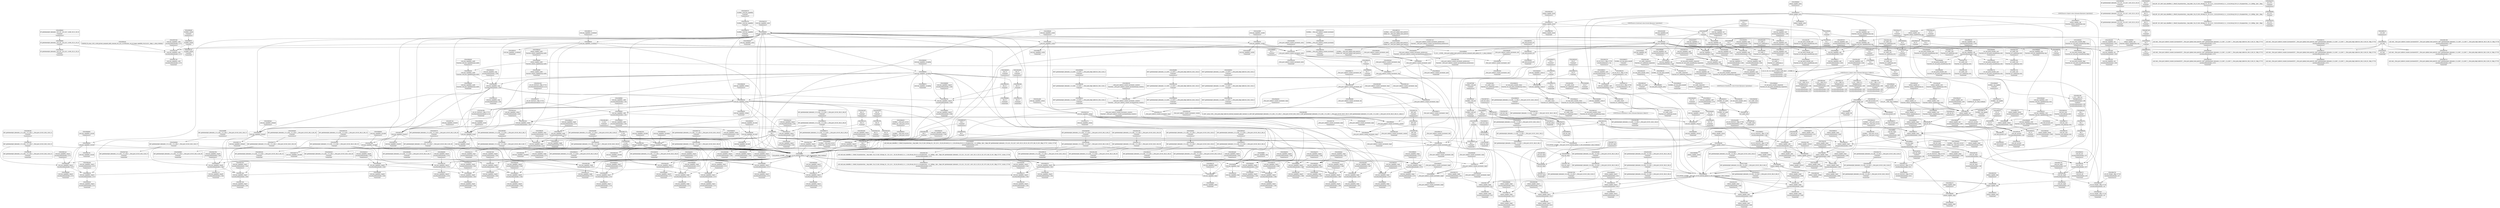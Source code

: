 digraph {
	CE0x59f4bd0 [shape=record,shape=Mrecord,label="{CE0x59f4bd0|GLOBAL:_printk|*Constant*|*SummSource*}"]
	CE0x5995f70 [shape=record,shape=Mrecord,label="{CE0x5995f70|cred_has_capability:_if.then9}"]
	CE0x5997720 [shape=record,shape=Mrecord,label="{CE0x5997720|cred_sid:_tmp2|*SummSource*}"]
	CE0x59fdc50 [shape=record,shape=Mrecord,label="{CE0x59fdc50|cred_has_capability:_shl|security/selinux/hooks.c,1559}"]
	CE0x59dfb30 [shape=record,shape=Mrecord,label="{CE0x59dfb30|cred_has_capability:_call8|security/selinux/hooks.c,1581|*SummSink*}"]
	CE0x59f9790 [shape=record,shape=Mrecord,label="{CE0x59f9790|_call_void_mcount()_#3|*SummSource*}"]
	CE0x59b2c40 [shape=record,shape=Mrecord,label="{CE0x59b2c40|__llvm_gcov_indirect_counter_increment:_tmp|*SummSink*}"]
	CE0x599a880 [shape=record,shape=Mrecord,label="{CE0x599a880|selinux_capable:_if.then}"]
	CE0x59f7d20 [shape=record,shape=Mrecord,label="{CE0x59f7d20|cred_sid:_entry|*SummSource*}"]
	CE0x59d45e0 [shape=record,shape=Mrecord,label="{CE0x59d45e0|i16_47|*Constant*|*SummSource*}"]
	CE0x5991360 [shape=record,shape=Mrecord,label="{CE0x5991360|_call_void___llvm_gcov_indirect_counter_increment(i32*___llvm_gcov_global_state_pred145,_i64**_getelementptr_inbounds_(_3_x_i64*_,_3_x_i64*_*___llvm_gcda_edge_table144,_i64_0,_i64_1)),_!dbg_!27728|security/selinux/hooks.c,1567|*SummSource*}"]
	CE0x59afef0 [shape=record,shape=Mrecord,label="{CE0x59afef0|cred_has_capability:_tmp}"]
	CE0x59ba920 [shape=record,shape=Mrecord,label="{CE0x59ba920|__llvm_gcov_indirect_counter_increment:_tmp2|*SummSource*}"]
	CE0x59bd250 [shape=record,shape=Mrecord,label="{CE0x59bd250|cred_has_capability:_tmp15|security/selinux/hooks.c,1575}"]
	CE0x59bc6b0 [shape=record,shape=Mrecord,label="{CE0x59bc6b0|i1_true|*Constant*|*SummSource*}"]
	CE0x59e6ff0 [shape=record,shape=Mrecord,label="{CE0x59e6ff0|i64*_getelementptr_inbounds_(_21_x_i64_,_21_x_i64_*___llvm_gcov_ctr143,_i64_0,_i64_17)|*Constant*|*SummSource*}"]
	CE0x59ad620 [shape=record,shape=Mrecord,label="{CE0x59ad620|selinux_capable:_retval.0|*SummSink*}"]
	CE0x599b000 [shape=record,shape=Mrecord,label="{CE0x599b000|i64**_getelementptr_inbounds_(_3_x_i64*_,_3_x_i64*_*___llvm_gcda_edge_table144,_i64_0,_i64_0)|*Constant*|*SummSink*}"]
	CE0x598db20 [shape=record,shape=Mrecord,label="{CE0x598db20|i64_1|*Constant*|*SummSink*}"]
	CE0x59b3460 [shape=record,shape=Mrecord,label="{CE0x59b3460|cred_has_capability:_do.body4|*SummSink*}"]
	CE0x59819d0 [shape=record,shape=Mrecord,label="{CE0x59819d0|selinux_capable:_ns|Function::selinux_capable&Arg::ns::}"]
	CE0x59bace0 [shape=record,shape=Mrecord,label="{CE0x59bace0|__llvm_gcov_indirect_counter_increment:_exit}"]
	CE0x59ae930 [shape=record,shape=Mrecord,label="{CE0x59ae930|i64*_getelementptr_inbounds_(_21_x_i64_,_21_x_i64_*___llvm_gcov_ctr143,_i64_0,_i64_8)|*Constant*}"]
	CE0x59dc6c0 [shape=record,shape=Mrecord,label="{CE0x59dc6c0|cred_has_capability:_cmp|security/selinux/hooks.c,1580|*SummSource*}"]
	CE0x59f8940 [shape=record,shape=Mrecord,label="{CE0x59f8940|cred_has_capability:_tmp4|security/selinux/hooks.c,1570|*SummSink*}"]
	CE0x59ca570 [shape=record,shape=Mrecord,label="{CE0x59ca570|cred_has_capability:_return|*SummSink*}"]
	CE0x5982610 [shape=record,shape=Mrecord,label="{CE0x5982610|selinux_capable:_tmp|*SummSink*}"]
	CE0x5999080 [shape=record,shape=Mrecord,label="{CE0x5999080|i8*_getelementptr_inbounds_(_25_x_i8_,_25_x_i8_*_.str3,_i32_0,_i32_0)|*Constant*}"]
	CE0x59ae6e0 [shape=record,shape=Mrecord,label="{CE0x59ae6e0|i64_12|*Constant*|*SummSink*}"]
	CE0x59c39e0 [shape=record,shape=Mrecord,label="{CE0x59c39e0|i64*_getelementptr_inbounds_(_6_x_i64_,_6_x_i64_*___llvm_gcov_ctr142,_i64_0,_i64_4)|*Constant*|*SummSink*}"]
	CE0x5994580 [shape=record,shape=Mrecord,label="{CE0x5994580|cred_has_capability:_shr|security/selinux/hooks.c,1565|*SummSource*}"]
	CE0x59908f0 [shape=record,shape=Mrecord,label="{CE0x59908f0|selinux_capable:_if.then|*SummSource*}"]
	CE0x5981dc0 [shape=record,shape=Mrecord,label="{CE0x5981dc0|selinux_capable:_tmp3|security/selinux/hooks.c,2008|*SummSink*}"]
	CE0x59b3080 [shape=record,shape=Mrecord,label="{CE0x59b3080|__llvm_gcov_indirect_counter_increment:_tmp1|*SummSource*}"]
	CE0x59f3ed0 [shape=record,shape=Mrecord,label="{CE0x59f3ed0|i64_1|*Constant*}"]
	CE0x59fc700 [shape=record,shape=Mrecord,label="{CE0x59fc700|__llvm_gcov_indirect_counter_increment:_tmp3|*SummSource*}"]
	CE0x59b97f0 [shape=record,shape=Mrecord,label="{CE0x59b97f0|i32_31|*Constant*|*SummSink*}"]
	CE0x59f40c0 [shape=record,shape=Mrecord,label="{CE0x59f40c0|cred_sid:_tmp1|*SummSource*}"]
	CE0x59d3b20 [shape=record,shape=Mrecord,label="{CE0x59d3b20|cred_has_capability:_tmp17|security/selinux/hooks.c,1576|*SummSource*}"]
	CE0x59fc470 [shape=record,shape=Mrecord,label="{CE0x59fc470|__llvm_gcov_indirect_counter_increment:_tmp3|*SummSink*}"]
	"CONST[source:1(input),value:2(dynamic)][purpose:{subject}]"
	CE0x5987ea0 [shape=record,shape=Mrecord,label="{CE0x5987ea0|i64*_getelementptr_inbounds_(_6_x_i64_,_6_x_i64_*___llvm_gcov_ctr142,_i64_0,_i64_0)|*Constant*|*SummSink*}"]
	CE0x59e8010 [shape=record,shape=Mrecord,label="{CE0x59e8010|i64*_getelementptr_inbounds_(_21_x_i64_,_21_x_i64_*___llvm_gcov_ctr143,_i64_0,_i64_18)|*Constant*}"]
	CE0x59b9ee0 [shape=record,shape=Mrecord,label="{CE0x59b9ee0|__llvm_gcov_indirect_counter_increment:_pred|*SummSink*}"]
	CE0x598f9e0 [shape=record,shape=Mrecord,label="{CE0x598f9e0|0:_i32,_:_GCMR___llvm_gcov_global_state_pred145_internal_unnamed_addr_global_i32_-1:_elem_0:default:}"]
	CE0x5988f40 [shape=record,shape=Mrecord,label="{CE0x5988f40|selinux_capable:_cap|Function::selinux_capable&Arg::cap::|*SummSink*}"]
	CE0x59b0840 [shape=record,shape=Mrecord,label="{CE0x59b0840|i32_0|*Constant*}"]
	CE0x59e1b60 [shape=record,shape=Mrecord,label="{CE0x59e1b60|avc_audit:_tclass|Function::avc_audit&Arg::tclass::|*SummSink*}"]
	CE0x59b33a0 [shape=record,shape=Mrecord,label="{CE0x59b33a0|cred_has_capability:_do.body4|*SummSource*}"]
	CE0x59a5df0 [shape=record,shape=Mrecord,label="{CE0x59a5df0|_ret_i32_%retval.0,_!dbg_!27765|security/selinux/hooks.c,1586|*SummSink*}"]
	CE0x59d46b0 [shape=record,shape=Mrecord,label="{CE0x59d46b0|i16_47|*Constant*|*SummSink*}"]
	CE0x59b54c0 [shape=record,shape=Mrecord,label="{CE0x59b54c0|GLOBAL:_avc_audit|*Constant*|*SummSource*}"]
	CE0x59ffde0 [shape=record,shape=Mrecord,label="{CE0x59ffde0|cred_sid:_tmp4|*LoadInst*|security/selinux/hooks.c,196}"]
	CE0x59fdd90 [shape=record,shape=Mrecord,label="{CE0x59fdd90|cred_has_capability:_shl|security/selinux/hooks.c,1559|*SummSource*}"]
	CE0x59f50b0 [shape=record,shape=Mrecord,label="{CE0x59f50b0|i64*_getelementptr_inbounds_(_21_x_i64_,_21_x_i64_*___llvm_gcov_ctr143,_i64_0,_i64_7)|*Constant*|*SummSource*}"]
	CE0x5997040 [shape=record,shape=Mrecord,label="{CE0x5997040|cred_has_capability:_call3|security/selinux/hooks.c,1573|*SummSource*}"]
	CE0x59e7cb0 [shape=record,shape=Mrecord,label="{CE0x59e7cb0|cred_has_capability:_tmp28|security/selinux/hooks.c,1584|*SummSource*}"]
	CE0x5999230 [shape=record,shape=Mrecord,label="{CE0x5999230|_call_void_asm_sideeffect_1:_09ud2_0A.pushsection___bug_table,_22a_22_0A2:_09.long_1b_-_2b,_$_0:c_-_2b_0A_09.word_$_1:c_,_0_0A_09.org_2b+$_2:c_0A.popsection_,_i,i,i,_dirflag_,_fpsr_,_flags_(i8*_getelementptr_inbounds_(_25_x_i8_,_25_x_i8_*_.str3,_i32_0,_i32_0),_i32_1575,_i64_12)_#3,_!dbg_!27737,_!srcloc_!27740|security/selinux/hooks.c,1575|*SummSink*}"]
	CE0x59f9570 [shape=record,shape=Mrecord,label="{CE0x59f9570|cred_has_capability:_sw.bb|*SummSink*}"]
	CE0x59f4350 [shape=record,shape=Mrecord,label="{CE0x59f4350|cred_has_capability:_tmp|*SummSink*}"]
	CE0x59a39f0 [shape=record,shape=Mrecord,label="{CE0x59a39f0|GLOBAL:___llvm_gcov_indirect_counter_increment|*Constant*}"]
	CE0x59af440 [shape=record,shape=Mrecord,label="{CE0x59af440|cred_has_capability:_tmp11|security/selinux/hooks.c,1575|*SummSource*}"]
	CE0x59b6d50 [shape=record,shape=Mrecord,label="{CE0x59b6d50|cred_has_capability:_if.then|*SummSink*}"]
	CE0x5990620 [shape=record,shape=Mrecord,label="{CE0x5990620|cred_has_capability:_do.cond|*SummSource*}"]
	CE0x59dc320 [shape=record,shape=Mrecord,label="{CE0x59dc320|_ret_i32_%rc.0,_!dbg_!27793|security/selinux/avc.c,744|*SummSource*}"]
	CE0x5989870 [shape=record,shape=Mrecord,label="{CE0x5989870|_call_void_mcount()_#3|*SummSink*}"]
	CE0x5996750 [shape=record,shape=Mrecord,label="{CE0x5996750|GLOBAL:_cap_capable|*Constant*|*SummSink*}"]
	CE0x59da060 [shape=record,shape=Mrecord,label="{CE0x59da060|avc_has_perm_noaudit:_entry}"]
	CE0x59b2940 [shape=record,shape=Mrecord,label="{CE0x59b2940|__llvm_gcov_indirect_counter_increment:_exit|*SummSink*}"]
	CE0x59c5c20 [shape=record,shape=Mrecord,label="{CE0x59c5c20|i64*_getelementptr_inbounds_(_6_x_i64_,_6_x_i64_*___llvm_gcov_ctr142,_i64_0,_i64_4)|*Constant*}"]
	CE0x59bcf40 [shape=record,shape=Mrecord,label="{CE0x59bcf40|i64*_getelementptr_inbounds_(_21_x_i64_,_21_x_i64_*___llvm_gcov_ctr143,_i64_0,_i64_11)|*Constant*|*SummSource*}"]
	CE0x59895b0 [shape=record,shape=Mrecord,label="{CE0x59895b0|selinux_capable:_tobool|security/selinux/hooks.c,2008|*SummSink*}"]
	CE0x59a8a70 [shape=record,shape=Mrecord,label="{CE0x59a8a70|cred_has_capability:_u|security/selinux/hooks.c,1563|*SummSink*}"]
	CE0x5989df0 [shape=record,shape=Mrecord,label="{CE0x5989df0|selinux_capable:_return|*SummSource*}"]
	CE0x59fd970 [shape=record,shape=Mrecord,label="{CE0x59fd970|__llvm_gcov_indirect_counter_increment:_tmp1|*SummSink*}"]
	CE0x59e34c0 [shape=record,shape=Mrecord,label="{CE0x59e34c0|cred_has_capability:_tobool|security/selinux/hooks.c,1582|*SummSource*}"]
	CE0x59df320 [shape=record,shape=Mrecord,label="{CE0x59df320|cred_has_capability:_tmp21|security/selinux/hooks.c,1580|*SummSource*}"]
	CE0x5991700 [shape=record,shape=Mrecord,label="{CE0x5991700|selinux_capable:_tmp8|security/selinux/hooks.c,2011}"]
	CE0x59a9ab0 [shape=record,shape=Mrecord,label="{CE0x59a9ab0|cred_has_capability:_tmp1|*SummSink*}"]
	CE0x59bafc0 [shape=record,shape=Mrecord,label="{CE0x59bafc0|__llvm_gcov_indirect_counter_increment:_tmp6|*SummSource*}"]
	CE0x59bc860 [shape=record,shape=Mrecord,label="{CE0x59bc860|i1_true|*Constant*|*SummSink*}"]
	CE0x59e47b0 [shape=record,shape=Mrecord,label="{CE0x59e47b0|cred_has_capability:_tmp23|security/selinux/hooks.c,1582}"]
	CE0x59a5690 [shape=record,shape=Mrecord,label="{CE0x59a5690|cred_has_capability:_ad|security/selinux/hooks.c, 1555|*SummSink*}"]
	CE0x59fdb70 [shape=record,shape=Mrecord,label="{CE0x59fdb70|cred_has_capability:_and|security/selinux/hooks.c,1559|*SummSink*}"]
	CE0x59c14c0 [shape=record,shape=Mrecord,label="{CE0x59c14c0|selinux_capable:_tmp6|security/selinux/hooks.c,2009|*SummSource*}"]
	CE0x59fc390 [shape=record,shape=Mrecord,label="{CE0x59fc390|i64*_null|*Constant*|*SummSink*}"]
	CE0x5996870 [shape=record,shape=Mrecord,label="{CE0x5996870|cred_has_capability:_sw.epilog|*SummSink*}"]
	CE0x5988310 [shape=record,shape=Mrecord,label="{CE0x5988310|selinux_capable:_tmp2|security/selinux/hooks.c,2008}"]
	CE0x5992090 [shape=record,shape=Mrecord,label="{CE0x5992090|selinux_capable:_tmp11|security/selinux/hooks.c,2012|*SummSource*}"]
	CE0x59ad220 [shape=record,shape=Mrecord,label="{CE0x59ad220|GLOBAL:_cred_has_capability|*Constant*|*SummSource*}"]
	CE0x59938a0 [shape=record,shape=Mrecord,label="{CE0x59938a0|cred_has_capability:_tmp2|security/selinux/hooks.c,1567|*SummSource*}"]
	CE0x59f71b0 [shape=record,shape=Mrecord,label="{CE0x59f71b0|cred_has_capability:_if.end10|*SummSource*}"]
	CE0x59d2c40 [shape=record,shape=Mrecord,label="{CE0x59d2c40|cred_has_capability:_tmp16|security/selinux/hooks.c,1576}"]
	CE0x59a37c0 [shape=record,shape=Mrecord,label="{CE0x59a37c0|i64*_getelementptr_inbounds_(_6_x_i64_,_6_x_i64_*___llvm_gcov_ctr142,_i64_0,_i64_0)|*Constant*|*SummSource*}"]
	CE0x5990730 [shape=record,shape=Mrecord,label="{CE0x5990730|cred_has_capability:_do.cond|*SummSink*}"]
	CE0x5982400 [shape=record,shape=Mrecord,label="{CE0x5982400|selinux_capable:_if.end|*SummSource*}"]
	CE0x598ad10 [shape=record,shape=Mrecord,label="{CE0x598ad10|selinux_capable:_bb|*SummSink*}"]
	CE0x59a42f0 [shape=record,shape=Mrecord,label="{CE0x59a42f0|cred_sid:_tmp|*SummSource*}"]
	CE0x59d4db0 [shape=record,shape=Mrecord,label="{CE0x59d4db0|cred_has_capability:_tmp12|security/selinux/hooks.c,1575}"]
	CE0x59a2a10 [shape=record,shape=Mrecord,label="{CE0x59a2a10|cred_has_capability:_tmp6|security/selinux/hooks.c,1574|*SummSink*}"]
	CE0x59eb220 [shape=record,shape=Mrecord,label="{CE0x59eb220|cred_has_capability:_retval.0}"]
	CE0x59fca70 [shape=record,shape=Mrecord,label="{CE0x59fca70|__llvm_gcov_indirect_counter_increment:_tmp5}"]
	CE0x599b5c0 [shape=record,shape=Mrecord,label="{CE0x599b5c0|i64*_getelementptr_inbounds_(_21_x_i64_,_21_x_i64_*___llvm_gcov_ctr143,_i64_0,_i64_6)|*Constant*}"]
	CE0x59934e0 [shape=record,shape=Mrecord,label="{CE0x59934e0|i64_2|*Constant*|*SummSource*}"]
	CE0x59b32d0 [shape=record,shape=Mrecord,label="{CE0x59b32d0|cred_has_capability:_do.body4}"]
	CE0x59a9130 [shape=record,shape=Mrecord,label="{CE0x59a9130|cred_has_capability:_entry|*SummSource*}"]
	CE0x59e4330 [shape=record,shape=Mrecord,label="{CE0x59e4330|cred_has_capability:_tmp22|security/selinux/hooks.c,1582|*SummSource*}"]
	CE0x59b9a90 [shape=record,shape=Mrecord,label="{CE0x59b9a90|cred_has_capability:_and|security/selinux/hooks.c,1559}"]
	CE0x59e24a0 [shape=record,shape=Mrecord,label="{CE0x59e24a0|avc_audit:_result|Function::avc_audit&Arg::result::}"]
	CE0x5997180 [shape=record,shape=Mrecord,label="{CE0x5997180|cred_has_capability:_call3|security/selinux/hooks.c,1573|*SummSink*}"]
	CE0x59ba180 [shape=record,shape=Mrecord,label="{CE0x59ba180|i32_31|*Constant*|*SummSource*}"]
	CE0x59bf2b0 [shape=record,shape=Mrecord,label="{CE0x59bf2b0|void_(i8*,_i32,_i64)*_asm_sideeffect_1:_09ud2_0A.pushsection___bug_table,_22a_22_0A2:_09.long_1b_-_2b,_$_0:c_-_2b_0A_09.word_$_1:c_,_0_0A_09.org_2b+$_2:c_0A.popsection_,_i,i,i,_dirflag_,_fpsr_,_flags_|*SummSource*}"]
	CE0x59bccf0 [shape=record,shape=Mrecord,label="{CE0x59bccf0|i64*_getelementptr_inbounds_(_21_x_i64_,_21_x_i64_*___llvm_gcov_ctr143,_i64_0,_i64_11)|*Constant*}"]
	CE0x598a9a0 [shape=record,shape=Mrecord,label="{CE0x598a9a0|_call_void_mcount()_#3}"]
	CE0x59ba010 [shape=record,shape=Mrecord,label="{CE0x59ba010|i32_31|*Constant*}"]
	CE0x7900930 [shape=record,shape=Mrecord,label="{CE0x7900930|GLOBAL:___llvm_gcov_ctr142|Global_var:__llvm_gcov_ctr142|*SummSink*}"]
	CE0x5989ea0 [shape=record,shape=Mrecord,label="{CE0x5989ea0|selinux_capable:_audit|Function::selinux_capable&Arg::audit::|*SummSource*}"]
	CE0x59e3c10 [shape=record,shape=Mrecord,label="{CE0x59e3c10|i64_15|*Constant*}"]
	CE0x59fd840 [shape=record,shape=Mrecord,label="{CE0x59fd840|i32_-1|*Constant*|*SummSink*}"]
	CE0x59b6c90 [shape=record,shape=Mrecord,label="{CE0x59b6c90|cred_has_capability:_if.then|*SummSource*}"]
	CE0x59eb290 [shape=record,shape=Mrecord,label="{CE0x59eb290|cred_has_capability:_retval.0|*SummSource*}"]
	CE0x59dd6b0 [shape=record,shape=Mrecord,label="{CE0x59dd6b0|i64_14|*Constant*|*SummSink*}"]
	CE0x59e2f60 [shape=record,shape=Mrecord,label="{CE0x59e2f60|_ret_i32_%retval.0,_!dbg_!27732|security/selinux/include/avc.h,142|*SummSink*}"]
	CE0x599b270 [shape=record,shape=Mrecord,label="{CE0x599b270|cred_has_capability:_tmp6|security/selinux/hooks.c,1574}"]
	CE0x59fff60 [shape=record,shape=Mrecord,label="{CE0x59fff60|cred_sid:_tmp4|*LoadInst*|security/selinux/hooks.c,196|*SummSource*}"]
	CE0x59b82d0 [shape=record,shape=Mrecord,label="{CE0x59b82d0|__llvm_gcov_indirect_counter_increment:_counters|Function::__llvm_gcov_indirect_counter_increment&Arg::counters::|*SummSource*}"]
	CE0x59e3340 [shape=record,shape=Mrecord,label="{CE0x59e3340|cred_has_capability:_tobool|security/selinux/hooks.c,1582}"]
	CE0x59e9c60 [shape=record,shape=Mrecord,label="{CE0x59e9c60|cred_has_capability:_tmp31|security/selinux/hooks.c,1585|*SummSink*}"]
	CE0x5989660 [shape=record,shape=Mrecord,label="{CE0x5989660|selinux_capable:_return|*SummSink*}"]
	CE0x59dd8d0 [shape=record,shape=Mrecord,label="{CE0x59dd8d0|cred_has_capability:_tmp18|security/selinux/hooks.c,1580|*SummSource*}"]
	CE0x59b2df0 [shape=record,shape=Mrecord,label="{CE0x59b2df0|0:_i64*,_array:_GCR___llvm_gcda_edge_table144_internal_unnamed_addr_constant_3_x_i64*_i64*_getelementptr_inbounds_(_21_x_i64_,_21_x_i64_*___llvm_gcov_ctr143,_i64_0,_i64_1),_i64*_getelementptr_inbounds_(_21_x_i64_,_21_x_i64_*___llvm_gcov_ctr143,_i64_0,_i64_2),_i64*_getelementptr_inbounds_(_21_x_i64_,_21_x_i64_*___llvm_gcov_ctr143,_i64_0,_i64_3)_:_elem_0::}"]
	"CONST[source:2(external),value:0(static)][purpose:{operation}]"
	CE0x599e610 [shape=record,shape=Mrecord,label="{CE0x599e610|i64*_getelementptr_inbounds_(_21_x_i64_,_21_x_i64_*___llvm_gcov_ctr143,_i64_0,_i64_8)|*Constant*|*SummSink*}"]
	CE0x59d2430 [shape=record,shape=Mrecord,label="{CE0x59d2430|cred_has_capability:_do.body|*SummSink*}"]
	CE0x59a6dd0 [shape=record,shape=Mrecord,label="{CE0x59a6dd0|_ret_i32_%retval.0,_!dbg_!27725|security/selinux/hooks.c,2012|*SummSource*}"]
	CE0x59a6040 [shape=record,shape=Mrecord,label="{CE0x59a6040|_call_void___llvm_gcov_indirect_counter_increment(i32*___llvm_gcov_global_state_pred145,_i64**_getelementptr_inbounds_(_3_x_i64*_,_3_x_i64*_*___llvm_gcda_edge_table144,_i64_0,_i64_2)),_!dbg_!27732|security/selinux/hooks.c,1570|*SummSource*}"]
	CE0x5993ce0 [shape=record,shape=Mrecord,label="{CE0x5993ce0|_call_void___llvm_gcov_indirect_counter_increment(i32*___llvm_gcov_global_state_pred145,_i64**_getelementptr_inbounds_(_3_x_i64*_,_3_x_i64*_*___llvm_gcda_edge_table144,_i64_0,_i64_2)),_!dbg_!27732|security/selinux/hooks.c,1570}"]
	CE0x59baa90 [shape=record,shape=Mrecord,label="{CE0x59baa90|__llvm_gcov_indirect_counter_increment:_tmp2|*SummSink*}"]
	CE0x59b26e0 [shape=record,shape=Mrecord,label="{CE0x59b26e0|cred_sid:_tmp6|security/selinux/hooks.c,197|*SummSink*}"]
	CE0x5994a70 [shape=record,shape=Mrecord,label="{CE0x5994a70|GLOBAL:_cap_capable|*Constant*}"]
	CE0x59978e0 [shape=record,shape=Mrecord,label="{CE0x59978e0|cred_has_capability:_cap1|security/selinux/hooks.c,1563}"]
	CE0x5981870 [shape=record,shape=Mrecord,label="{CE0x5981870|selinux_capable:_if.end}"]
	CE0x5996530 [shape=record,shape=Mrecord,label="{CE0x5996530|128:_i8*,_:_CRE:_elem_0:default:}"]
	CE0x59fa350 [shape=record,shape=Mrecord,label="{CE0x59fa350|cred_has_capability:_sw.bb2}"]
	CE0x5996af0 [shape=record,shape=Mrecord,label="{CE0x5996af0|GLOBAL:_cap_capable|*Constant*|*SummSource*}"]
	CE0x59ae9f0 [shape=record,shape=Mrecord,label="{CE0x59ae9f0|i64*_getelementptr_inbounds_(_21_x_i64_,_21_x_i64_*___llvm_gcov_ctr143,_i64_0,_i64_8)|*Constant*|*SummSource*}"]
	CE0x59affd0 [shape=record,shape=Mrecord,label="{CE0x59affd0|cred_has_capability:_tmp|*SummSource*}"]
	CE0x59aed90 [shape=record,shape=Mrecord,label="{CE0x59aed90|cred_has_capability:_tmp10|security/selinux/hooks.c,1575|*SummSink*}"]
	CE0x5992e70 [shape=record,shape=Mrecord,label="{CE0x5992e70|cred_has_capability:_tmp25|security/selinux/hooks.c,1582}"]
	CE0x59e28d0 [shape=record,shape=Mrecord,label="{CE0x59e28d0|avc_audit:_a|Function::avc_audit&Arg::a::}"]
	CE0x59ecbe0 [shape=record,shape=Mrecord,label="{CE0x59ecbe0|cred_has_capability:_tmp33|security/selinux/hooks.c,1586|*SummSource*}"]
	CE0x59a2c80 [shape=record,shape=Mrecord,label="{CE0x59a2c80|cred_has_capability:_call3|security/selinux/hooks.c,1573}"]
	CE0x5997cb0 [shape=record,shape=Mrecord,label="{CE0x5997cb0|i32_5|*Constant*|*SummSource*}"]
	CE0x59f6400 [shape=record,shape=Mrecord,label="{CE0x59f6400|cred_has_capability:_call|security/selinux/hooks.c,1558}"]
	CE0x59b8830 [shape=record,shape=Mrecord,label="{CE0x59b8830|cred_has_capability:_do.end}"]
	CE0x59ae420 [shape=record,shape=Mrecord,label="{CE0x59ae420|i32_1575|*Constant*|*SummSink*}"]
	CE0x59e70a0 [shape=record,shape=Mrecord,label="{CE0x59e70a0|i64*_getelementptr_inbounds_(_21_x_i64_,_21_x_i64_*___llvm_gcov_ctr143,_i64_0,_i64_17)|*Constant*|*SummSink*}"]
	CE0x59dcec0 [shape=record,shape=Mrecord,label="{CE0x59dcec0|i64_13|*Constant*|*SummSink*}"]
	CE0x598b7e0 [shape=record,shape=Mrecord,label="{CE0x598b7e0|selinux_capable:_tmp9|security/selinux/hooks.c,2011}"]
	CE0x59d5660 [shape=record,shape=Mrecord,label="{CE0x59d5660|cred_has_capability:_tmp13|security/selinux/hooks.c,1575|*SummSink*}"]
	CE0x599e2b0 [shape=record,shape=Mrecord,label="{CE0x599e2b0|i8*_getelementptr_inbounds_(_25_x_i8_,_25_x_i8_*_.str3,_i32_0,_i32_0)|*Constant*|*SummSink*}"]
	CE0x5993e20 [shape=record,shape=Mrecord,label="{CE0x5993e20|cred_has_capability:_tmp3|security/selinux/hooks.c,1567}"]
	CE0x59dbf70 [shape=record,shape=Mrecord,label="{CE0x59dbf70|avc_has_perm_noaudit:_avd|Function::avc_has_perm_noaudit&Arg::avd::}"]
	CE0x59dde30 [shape=record,shape=Mrecord,label="{CE0x59dde30|GLOBAL:___llvm_gcov_ctr143|Global_var:__llvm_gcov_ctr143|*SummSource*}"]
	CE0x598e960 [shape=record,shape=Mrecord,label="{CE0x598e960|cred_has_capability:_tmp1}"]
	CE0x59d9d70 [shape=record,shape=Mrecord,label="{CE0x59d9d70|GLOBAL:_avc_has_perm_noaudit|*Constant*|*SummSource*}"]
	CE0x59d3f30 [shape=record,shape=Mrecord,label="{CE0x59d3f30|i16_4|*Constant*}"]
	CE0x599e680 [shape=record,shape=Mrecord,label="{CE0x599e680|i32_1575|*Constant*}"]
	CE0x59e1c70 [shape=record,shape=Mrecord,label="{CE0x59e1c70|avc_audit:_requested|Function::avc_audit&Arg::requested::}"]
	CE0x59b8260 [shape=record,shape=Mrecord,label="{CE0x59b8260|i64**_getelementptr_inbounds_(_3_x_i64*_,_3_x_i64*_*___llvm_gcda_edge_table144,_i64_0,_i64_1)|*Constant*}"]
	CE0x59f43c0 [shape=record,shape=Mrecord,label="{CE0x59f43c0|i32_1|*Constant*|*SummSink*}"]
	CE0x59e2d70 [shape=record,shape=Mrecord,label="{CE0x59e2d70|_ret_i32_%retval.0,_!dbg_!27732|security/selinux/include/avc.h,142}"]
	CE0x59e9770 [shape=record,shape=Mrecord,label="{CE0x59e9770|i64*_getelementptr_inbounds_(_21_x_i64_,_21_x_i64_*___llvm_gcov_ctr143,_i64_0,_i64_19)|*Constant*}"]
	CE0x598b980 [shape=record,shape=Mrecord,label="{CE0x598b980|selinux_capable:_tmp9|security/selinux/hooks.c,2011|*SummSource*}"]
	CE0x59ec110 [shape=record,shape=Mrecord,label="{CE0x59ec110|i64*_getelementptr_inbounds_(_21_x_i64_,_21_x_i64_*___llvm_gcov_ctr143,_i64_0,_i64_20)|*Constant*}"]
	CE0x59b2840 [shape=record,shape=Mrecord,label="{CE0x59b2840|__llvm_gcov_indirect_counter_increment:_bb}"]
	CE0x599b780 [shape=record,shape=Mrecord,label="{CE0x599b780|i64*_getelementptr_inbounds_(_2_x_i64_,_2_x_i64_*___llvm_gcov_ctr131,_i64_0,_i64_0)|*Constant*}"]
	CE0x59e3a50 [shape=record,shape=Mrecord,label="{CE0x59e3a50|i64_16|*Constant*|*SummSink*}"]
	CE0x59ec760 [shape=record,shape=Mrecord,label="{CE0x59ec760|cred_has_capability:_tmp33|security/selinux/hooks.c,1586}"]
	CE0x59aa890 [shape=record,shape=Mrecord,label="{CE0x59aa890|selinux_capable:_call1|security/selinux/hooks.c,2011}"]
	CE0x598d050 [shape=record,shape=Mrecord,label="{CE0x598d050|_call_void___llvm_gcov_indirect_counter_increment(i32*___llvm_gcov_global_state_pred145,_i64**_getelementptr_inbounds_(_3_x_i64*_,_3_x_i64*_*___llvm_gcda_edge_table144,_i64_0,_i64_0)),_!dbg_!27734|security/selinux/hooks.c,1574|*SummSink*}"]
	CE0x598f140 [shape=record,shape=Mrecord,label="{CE0x598f140|cred_has_capability:_avd|security/selinux/hooks.c, 1556|*SummSink*}"]
	CE0x59afcb0 [shape=record,shape=Mrecord,label="{CE0x59afcb0|i64*_getelementptr_inbounds_(_21_x_i64_,_21_x_i64_*___llvm_gcov_ctr143,_i64_0,_i64_0)|*Constant*}"]
	CE0x59a5b00 [shape=record,shape=Mrecord,label="{CE0x59a5b00|selinux_capable:_retval.0}"]
	CE0x59c3970 [shape=record,shape=Mrecord,label="{CE0x59c3970|selinux_capable:_tmp7|security/selinux/hooks.c,2009|*SummSource*}"]
	CE0x59f6f30 [shape=record,shape=Mrecord,label="{CE0x59f6f30|cred_has_capability:_u|security/selinux/hooks.c,1563}"]
	CE0x59d4780 [shape=record,shape=Mrecord,label="{CE0x59d4780|cred_has_capability:_sclass.0}"]
	CE0x59810b0 [shape=record,shape=Mrecord,label="{CE0x59810b0|cred_has_capability:_tmp8|security/selinux/hooks.c,1575}"]
	CE0x59da160 [shape=record,shape=Mrecord,label="{CE0x59da160|avc_has_perm_noaudit:_entry|*SummSource*}"]
	CE0x598e030 [shape=record,shape=Mrecord,label="{CE0x598e030|cred_has_capability:_cap|Function::cred_has_capability&Arg::cap::|*SummSource*}"]
	CE0x59dbcd0 [shape=record,shape=Mrecord,label="{CE0x59dbcd0|_ret_i32_%rc.0,_!dbg_!27793|security/selinux/avc.c,744}"]
	CE0x598ff30 [shape=record,shape=Mrecord,label="{CE0x598ff30|__llvm_gcov_indirect_counter_increment:_counters|Function::__llvm_gcov_indirect_counter_increment&Arg::counters::|*SummSink*}"]
	CE0x59ae630 [shape=record,shape=Mrecord,label="{CE0x59ae630|i64_12|*Constant*|*SummSource*}"]
	CE0x5996110 [shape=record,shape=Mrecord,label="{CE0x5996110|selinux_capable:_tmp9|security/selinux/hooks.c,2011|*SummSink*}"]
	CE0x5991c10 [shape=record,shape=Mrecord,label="{CE0x5991c10|cred_has_capability:_avd|security/selinux/hooks.c, 1556}"]
	CE0x59eabe0 [shape=record,shape=Mrecord,label="{CE0x59eabe0|i32_-22|*Constant*}"]
	CE0x598b4a0 [shape=record,shape=Mrecord,label="{CE0x598b4a0|selinux_capable:_bb|*SummSource*}"]
	CE0x5996910 [shape=record,shape=Mrecord,label="{CE0x5996910|selinux_capable:_tmp3|security/selinux/hooks.c,2008|*SummSource*}"]
	CE0x5996cf0 [shape=record,shape=Mrecord,label="{CE0x5996cf0|cred_has_capability:_tmp7|security/selinux/hooks.c,1574|*SummSource*}"]
	CE0x59da720 [shape=record,shape=Mrecord,label="{CE0x59da720|avc_has_perm_noaudit:_ssid|Function::avc_has_perm_noaudit&Arg::ssid::|*SummSink*}"]
	CE0x5993990 [shape=record,shape=Mrecord,label="{CE0x5993990|cred_has_capability:_tmp2|security/selinux/hooks.c,1567|*SummSink*}"]
	CE0x59f6040 [shape=record,shape=Mrecord,label="{CE0x59f6040|cred_has_capability:_sw.default}"]
	CE0x59a2f70 [shape=record,shape=Mrecord,label="{CE0x59a2f70|i64_2|*Constant*}"]
	CE0x59d21f0 [shape=record,shape=Mrecord,label="{CE0x59d21f0|cred_has_capability:_do.end|*SummSink*}"]
	CE0x5995710 [shape=record,shape=Mrecord,label="{CE0x5995710|cred_has_capability:_if.then9|*SummSink*}"]
	CE0x598b6b0 [shape=record,shape=Mrecord,label="{CE0x598b6b0|selinux_capable:_cred|Function::selinux_capable&Arg::cred::|*SummSink*}"]
	CE0x59f9b00 [shape=record,shape=Mrecord,label="{CE0x59f9b00|i8*_getelementptr_inbounds_(_40_x_i8_,_40_x_i8_*_.str49,_i32_0,_i32_0)|*Constant*|*SummSource*}"]
	CE0x59dad00 [shape=record,shape=Mrecord,label="{CE0x59dad00|avc_has_perm_noaudit:_tsid|Function::avc_has_perm_noaudit&Arg::tsid::|*SummSink*}"]
	CE0x59b28b0 [shape=record,shape=Mrecord,label="{CE0x59b28b0|__llvm_gcov_indirect_counter_increment:_bb4|*SummSink*}"]
	CE0x5a04f70 [shape=record,shape=Mrecord,label="{CE0x5a04f70|cred_has_capability:_u|security/selinux/hooks.c,1563|*SummSource*}"]
	CE0x59eb5b0 [shape=record,shape=Mrecord,label="{CE0x59eb5b0|_call_void_mcount()_#3|*SummSink*}"]
	CE0x59b1410 [shape=record,shape=Mrecord,label="{CE0x59b1410|4:_i32,_:_CRE_8,12_|*MultipleSource*|security/selinux/hooks.c,196|*LoadInst*|security/selinux/hooks.c,196|security/selinux/hooks.c,197}"]
	CE0x59f8230 [shape=record,shape=Mrecord,label="{CE0x59f8230|i64*_getelementptr_inbounds_(_21_x_i64_,_21_x_i64_*___llvm_gcov_ctr143,_i64_0,_i64_5)|*Constant*|*SummSink*}"]
	CE0x59e9410 [shape=record,shape=Mrecord,label="{CE0x59e9410|cred_has_capability:_tmp30|security/selinux/hooks.c,1585|*SummSource*}"]
	CE0x59a5960 [shape=record,shape=Mrecord,label="{CE0x59a5960|cred_has_capability:_ad|security/selinux/hooks.c, 1555|*SummSource*}"]
	CE0x59ec440 [shape=record,shape=Mrecord,label="{CE0x59ec440|cred_has_capability:_tmp33|security/selinux/hooks.c,1586|*SummSink*}"]
	CE0x59f6850 [shape=record,shape=Mrecord,label="{CE0x59f6850|GLOBAL:___llvm_gcov_global_state_pred145|Global_var:__llvm_gcov_global_state_pred145|*SummSink*}"]
	CE0x598a420 [shape=record,shape=Mrecord,label="{CE0x598a420|selinux_capable:_call|security/selinux/hooks.c,2007|*SummSource*}"]
	CE0x59a6f40 [shape=record,shape=Mrecord,label="{CE0x59a6f40|_ret_i32_%retval.0,_!dbg_!27725|security/selinux/hooks.c,2012|*SummSink*}"]
	CE0x5a04b50 [shape=record,shape=Mrecord,label="{CE0x5a04b50|i64*_getelementptr_inbounds_(_2_x_i64_,_2_x_i64_*___llvm_gcov_ctr131,_i64_0,_i64_1)|*Constant*|*SummSource*}"]
	CE0x76aeb60 [shape=record,shape=Mrecord,label="{CE0x76aeb60|selinux_capable:_tmp4|security/selinux/hooks.c,2008}"]
	CE0x59e37f0 [shape=record,shape=Mrecord,label="{CE0x59e37f0|i64_16|*Constant*}"]
	CE0x599e510 [shape=record,shape=Mrecord,label="{CE0x599e510|void_(i8*,_i32,_i64)*_asm_sideeffect_1:_09ud2_0A.pushsection___bug_table,_22a_22_0A2:_09.long_1b_-_2b,_$_0:c_-_2b_0A_09.word_$_1:c_,_0_0A_09.org_2b+$_2:c_0A.popsection_,_i,i,i,_dirflag_,_fpsr_,_flags_|*SummSink*}"]
	CE0x59be400 [shape=record,shape=Mrecord,label="{CE0x59be400|cred_has_capability:_tmp15|security/selinux/hooks.c,1575|*SummSource*}"]
	CE0x59d3ec0 [shape=record,shape=Mrecord,label="{CE0x59d3ec0|avc_has_perm_noaudit:_flags|Function::avc_has_perm_noaudit&Arg::flags::}"]
	CE0x59c93d0 [shape=record,shape=Mrecord,label="{CE0x59c93d0|cred_has_capability:_bb|*SummSource*}"]
	CE0x59f7d90 [shape=record,shape=Mrecord,label="{CE0x59f7d90|cred_sid:_tmp3|*SummSource*}"]
	CE0x59be660 [shape=record,shape=Mrecord,label="{CE0x59be660|void_(i8*,_i32,_i64)*_asm_sideeffect_1:_09ud2_0A.pushsection___bug_table,_22a_22_0A2:_09.long_1b_-_2b,_$_0:c_-_2b_0A_09.word_$_1:c_,_0_0A_09.org_2b+$_2:c_0A.popsection_,_i,i,i,_dirflag_,_fpsr_,_flags_}"]
	CE0x59d9c30 [shape=record,shape=Mrecord,label="{CE0x59d9c30|GLOBAL:_avc_has_perm_noaudit|*Constant*}"]
	CE0x59955d0 [shape=record,shape=Mrecord,label="{CE0x59955d0|selinux_capable:_if.then|*SummSink*}"]
	CE0x59b1790 [shape=record,shape=Mrecord,label="{CE0x59b1790|4:_i32,_:_CRE_12,16_|*MultipleSource*|security/selinux/hooks.c,196|*LoadInst*|security/selinux/hooks.c,196|security/selinux/hooks.c,197}"]
	CE0x59b0500 [shape=record,shape=Mrecord,label="{CE0x59b0500|i64*_getelementptr_inbounds_(_6_x_i64_,_6_x_i64_*___llvm_gcov_ctr142,_i64_0,_i64_5)|*Constant*}"]
	CE0x59ed2e0 [shape=record,shape=Mrecord,label="{CE0x59ed2e0|cred_sid:_bb|*SummSink*}"]
	CE0x59db1a0 [shape=record,shape=Mrecord,label="{CE0x59db1a0|avc_has_perm_noaudit:_tclass|Function::avc_has_perm_noaudit&Arg::tclass::|*SummSink*}"]
	CE0x59f5e20 [shape=record,shape=Mrecord,label="{CE0x59f5e20|cred_sid:_security|security/selinux/hooks.c,196|*SummSink*}"]
	CE0x59a2dc0 [shape=record,shape=Mrecord,label="{CE0x59a2dc0|cred_has_capability:_tmp7|security/selinux/hooks.c,1574}"]
	CE0x5990fe0 [shape=record,shape=Mrecord,label="{CE0x5990fe0|i64**_getelementptr_inbounds_(_3_x_i64*_,_3_x_i64*_*___llvm_gcda_edge_table144,_i64_0,_i64_1)|*Constant*|*SummSource*}"]
	CE0x59a4a00 [shape=record,shape=Mrecord,label="{CE0x59a4a00|i32_0|*Constant*|*SummSink*}"]
	CE0x5a04ae0 [shape=record,shape=Mrecord,label="{CE0x5a04ae0|i64*_getelementptr_inbounds_(_2_x_i64_,_2_x_i64_*___llvm_gcov_ctr131,_i64_0,_i64_1)|*Constant*}"]
	CE0x59de5b0 [shape=record,shape=Mrecord,label="{CE0x59de5b0|cred_has_capability:_tmp19|security/selinux/hooks.c,1580|*SummSink*}"]
	CE0x59dcd10 [shape=record,shape=Mrecord,label="{CE0x59dcd10|i64_14|*Constant*}"]
	CE0x59a2c10 [shape=record,shape=Mrecord,label="{CE0x59a2c10|cred_has_capability:_tmp7|security/selinux/hooks.c,1574|*SummSink*}"]
	CE0x59e2b70 [shape=record,shape=Mrecord,label="{CE0x59e2b70|avc_audit:_a|Function::avc_audit&Arg::a::|*SummSink*}"]
	CE0x59e9b80 [shape=record,shape=Mrecord,label="{CE0x59e9b80|i64*_getelementptr_inbounds_(_21_x_i64_,_21_x_i64_*___llvm_gcov_ctr143,_i64_0,_i64_19)|*Constant*|*SummSink*}"]
	CE0x5998950 [shape=record,shape=Mrecord,label="{CE0x5998950|cred_sid:_tmp|*SummSink*}"]
	CE0x598fec0 [shape=record,shape=Mrecord,label="{CE0x598fec0|i64**_getelementptr_inbounds_(_3_x_i64*_,_3_x_i64*_*___llvm_gcda_edge_table144,_i64_0,_i64_1)|*Constant*|*SummSink*}"]
	CE0x59b1d80 [shape=record,shape=Mrecord,label="{CE0x59b1d80|cred_sid:_tmp6|security/selinux/hooks.c,197}"]
	CE0x59a3610 [shape=record,shape=Mrecord,label="{CE0x59a3610|i64*_getelementptr_inbounds_(_6_x_i64_,_6_x_i64_*___llvm_gcov_ctr142,_i64_0,_i64_3)|*Constant*|*SummSink*}"]
	CE0x59ddd20 [shape=record,shape=Mrecord,label="{CE0x59ddd20|GLOBAL:___llvm_gcov_ctr143|Global_var:__llvm_gcov_ctr143}"]
	CE0x59d1a00 [shape=record,shape=Mrecord,label="{CE0x59d1a00|__llvm_gcov_indirect_counter_increment:_counter|*SummSink*}"]
	CE0x59a6150 [shape=record,shape=Mrecord,label="{CE0x59a6150|_call_void___llvm_gcov_indirect_counter_increment(i32*___llvm_gcov_global_state_pred145,_i64**_getelementptr_inbounds_(_3_x_i64*_,_3_x_i64*_*___llvm_gcda_edge_table144,_i64_0,_i64_2)),_!dbg_!27732|security/selinux/hooks.c,1570|*SummSink*}"]
	CE0x59e1890 [shape=record,shape=Mrecord,label="{CE0x59e1890|avc_audit:_tclass|Function::avc_audit&Arg::tclass::}"]
	CE0x598dde0 [shape=record,shape=Mrecord,label="{CE0x598dde0|selinux_capable:_entry|*SummSource*}"]
	CE0x59b6790 [shape=record,shape=Mrecord,label="{CE0x59b6790|i64**_getelementptr_inbounds_(_3_x_i64*_,_3_x_i64*_*___llvm_gcda_edge_table144,_i64_0,_i64_2)|*Constant*|*SummSink*}"]
	CE0x59f3c20 [shape=record,shape=Mrecord,label="{CE0x59f3c20|cred_has_capability:_call|security/selinux/hooks.c,1558|*SummSource*}"]
	CE0x59f3cd0 [shape=record,shape=Mrecord,label="{CE0x59f3cd0|_call_void_mcount()_#3}"]
	CE0x59de2e0 [shape=record,shape=Mrecord,label="{CE0x59de2e0|cred_has_capability:_tmp19|security/selinux/hooks.c,1580}"]
	CE0x59f4c40 [shape=record,shape=Mrecord,label="{CE0x59f4c40|GLOBAL:_printk|*Constant*|*SummSink*}"]
	CE0x59956a0 [shape=record,shape=Mrecord,label="{CE0x59956a0|cred_has_capability:_if.then9|*SummSource*}"]
	CE0x59aecb0 [shape=record,shape=Mrecord,label="{CE0x59aecb0|cred_has_capability:_tmp10|security/selinux/hooks.c,1575}"]
	CE0x59dcd80 [shape=record,shape=Mrecord,label="{CE0x59dcd80|i64_13|*Constant*|*SummSource*}"]
	CE0x598cea0 [shape=record,shape=Mrecord,label="{CE0x598cea0|i64*_getelementptr_inbounds_(_21_x_i64_,_21_x_i64_*___llvm_gcov_ctr143,_i64_0,_i64_6)|*Constant*|*SummSource*}"]
	CE0x599cf10 [shape=record,shape=Mrecord,label="{CE0x599cf10|cred_sid:_entry|*SummSink*}"]
	CE0x59b4e50 [shape=record,shape=Mrecord,label="{CE0x59b4e50|cred_has_capability:_shl|security/selinux/hooks.c,1559|*SummSink*}"]
	CE0x59fdbe0 [shape=record,shape=Mrecord,label="{CE0x59fdbe0|cred_has_capability:_type|security/selinux/hooks.c,1562|*SummSink*}"]
	CE0x59e15e0 [shape=record,shape=Mrecord,label="{CE0x59e15e0|avc_audit:_tsid|Function::avc_audit&Arg::tsid::|*SummSource*}"]
	CE0x59ea3c0 [shape=record,shape=Mrecord,label="{CE0x59ea3c0|cred_has_capability:_tmp31|security/selinux/hooks.c,1585|*SummSource*}"]
	CE0x59fb400 [shape=record,shape=Mrecord,label="{CE0x59fb400|__llvm_gcov_indirect_counter_increment:_counter}"]
	CE0x598dfc0 [shape=record,shape=Mrecord,label="{CE0x598dfc0|_ret_i32_%retval.0,_!dbg_!27765|security/selinux/hooks.c,1586}"]
	CE0x5997800 [shape=record,shape=Mrecord,label="{CE0x5997800|i32_0|*Constant*}"]
	CE0x59e8820 [shape=record,shape=Mrecord,label="{CE0x59e8820|cred_has_capability:_tmp29|security/selinux/hooks.c,1584}"]
	CE0x59eb4a0 [shape=record,shape=Mrecord,label="{CE0x59eb4a0|_call_void_mcount()_#3|*SummSource*}"]
	CE0x59bcbb0 [shape=record,shape=Mrecord,label="{CE0x59bcbb0|cred_has_capability:_tmp14|security/selinux/hooks.c,1575}"]
	CE0x598cf10 [shape=record,shape=Mrecord,label="{CE0x598cf10|_call_void___llvm_gcov_indirect_counter_increment(i32*___llvm_gcov_global_state_pred145,_i64**_getelementptr_inbounds_(_3_x_i64*_,_3_x_i64*_*___llvm_gcda_edge_table144,_i64_0,_i64_0)),_!dbg_!27734|security/selinux/hooks.c,1574|*SummSource*}"]
	CE0x59a3c80 [shape=record,shape=Mrecord,label="{CE0x59a3c80|GLOBAL:___llvm_gcov_indirect_counter_increment|*Constant*|*SummSource*}"]
	CE0x59d9910 [shape=record,shape=Mrecord,label="{CE0x59d9910|cred_has_capability:_call7|security/selinux/hooks.c,1579|*SummSource*}"]
	CE0x59e1f10 [shape=record,shape=Mrecord,label="{CE0x59e1f10|avc_audit:_requested|Function::avc_audit&Arg::requested::|*SummSink*}"]
	CE0x5a001d0 [shape=record,shape=Mrecord,label="{CE0x5a001d0|cred_sid:_tmp5|security/selinux/hooks.c,196}"]
	CE0x59990f0 [shape=record,shape=Mrecord,label="{CE0x59990f0|_call_void_asm_sideeffect_1:_09ud2_0A.pushsection___bug_table,_22a_22_0A2:_09.long_1b_-_2b,_$_0:c_-_2b_0A_09.word_$_1:c_,_0_0A_09.org_2b+$_2:c_0A.popsection_,_i,i,i,_dirflag_,_fpsr_,_flags_(i8*_getelementptr_inbounds_(_25_x_i8_,_25_x_i8_*_.str3,_i32_0,_i32_0),_i32_1575,_i64_12)_#3,_!dbg_!27737,_!srcloc_!27740|security/selinux/hooks.c,1575|*SummSource*}"]
	CE0x59f7a90 [shape=record,shape=Mrecord,label="{CE0x59f7a90|GLOBAL:_cred_sid|*Constant*|*SummSink*}"]
	CE0x5997d70 [shape=record,shape=Mrecord,label="{CE0x5997d70|i32_5|*Constant*|*SummSink*}"]
	CE0x59f4e30 [shape=record,shape=Mrecord,label="{CE0x59f4e30|VOIDTB_TE_array:_GCE_.str49_private_unnamed_addr_constant_40_x_i8_c_013SELinux:_out_of_range_capability_%d_0A_00_,_align_1:_elem_0:default:}"]
	CE0x59b5670 [shape=record,shape=Mrecord,label="{CE0x59b5670|GLOBAL:_avc_audit|*Constant*|*SummSink*}"]
	CE0x5992fb0 [shape=record,shape=Mrecord,label="{CE0x5992fb0|cred_has_capability:_tmp25|security/selinux/hooks.c,1582|*SummSource*}"]
	CE0x59c8040 [shape=record,shape=Mrecord,label="{CE0x59c8040|cred_has_capability:_bb|*SummSink*}"]
	CE0x59f6b90 [shape=record,shape=Mrecord,label="{CE0x59f6b90|i8_3|*Constant*}"]
	CE0x59d33c0 [shape=record,shape=Mrecord,label="{CE0x59d33c0|cred_has_capability:_tmp17|security/selinux/hooks.c,1576|*SummSink*}"]
	CE0x59b58e0 [shape=record,shape=Mrecord,label="{CE0x59b58e0|avc_audit:_entry|*SummSource*}"]
	CE0x59b1380 [shape=record,shape=Mrecord,label="{CE0x59b1380|4:_i32,_:_CRE_4,8_|*MultipleSource*|security/selinux/hooks.c,196|*LoadInst*|security/selinux/hooks.c,196|security/selinux/hooks.c,197}"]
	CE0x59b19c0 [shape=record,shape=Mrecord,label="{CE0x59b19c0|4:_i32,_:_CRE_16,20_|*MultipleSource*|security/selinux/hooks.c,196|*LoadInst*|security/selinux/hooks.c,196|security/selinux/hooks.c,197}"]
	CE0x598be40 [shape=record,shape=Mrecord,label="{CE0x598be40|cred_has_capability:_audit|Function::cred_has_capability&Arg::audit::|*SummSink*}"]
	CE0x59af300 [shape=record,shape=Mrecord,label="{CE0x59af300|cred_has_capability:_tmp11|security/selinux/hooks.c,1575}"]
	CE0x59f7980 [shape=record,shape=Mrecord,label="{CE0x59f7980|GLOBAL:_cred_sid|*Constant*|*SummSource*}"]
	CE0x59935b0 [shape=record,shape=Mrecord,label="{CE0x59935b0|i64*_getelementptr_inbounds_(_21_x_i64_,_21_x_i64_*___llvm_gcov_ctr143,_i64_0,_i64_4)|*Constant*|*SummSink*}"]
	CE0x59aa090 [shape=record,shape=Mrecord,label="{CE0x59aa090|i64*_getelementptr_inbounds_(_6_x_i64_,_6_x_i64_*___llvm_gcov_ctr142,_i64_0,_i64_0)|*Constant*}"]
	CE0x59ddfe0 [shape=record,shape=Mrecord,label="{CE0x59ddfe0|GLOBAL:___llvm_gcov_ctr143|Global_var:__llvm_gcov_ctr143|*SummSink*}"]
	CE0x59a5d80 [shape=record,shape=Mrecord,label="{CE0x59a5d80|_ret_i32_%retval.0,_!dbg_!27765|security/selinux/hooks.c,1586|*SummSource*}"]
	CE0x59900a0 [shape=record,shape=Mrecord,label="{CE0x59900a0|i64*_getelementptr_inbounds_(_21_x_i64_,_21_x_i64_*___llvm_gcov_ctr143,_i64_0,_i64_4)|*Constant*|*SummSource*}"]
	CE0x59b9dd0 [shape=record,shape=Mrecord,label="{CE0x59b9dd0|__llvm_gcov_indirect_counter_increment:_bb|*SummSink*}"]
	CE0x59d4e90 [shape=record,shape=Mrecord,label="{CE0x59d4e90|cred_has_capability:_tmp12|security/selinux/hooks.c,1575|*SummSink*}"]
	CE0x59ecf80 [shape=record,shape=Mrecord,label="{CE0x59ecf80|i64*_getelementptr_inbounds_(_2_x_i64_,_2_x_i64_*___llvm_gcov_ctr131,_i64_0,_i64_0)|*Constant*|*SummSink*}"]
	CE0x59c5d30 [shape=record,shape=Mrecord,label="{CE0x59c5d30|i64*_getelementptr_inbounds_(_6_x_i64_,_6_x_i64_*___llvm_gcov_ctr142,_i64_0,_i64_4)|*Constant*|*SummSource*}"]
	CE0x59f6110 [shape=record,shape=Mrecord,label="{CE0x59f6110|cred_has_capability:_sw.default|*SummSource*}"]
	CE0x5980d60 [shape=record,shape=Mrecord,label="{CE0x5980d60|i64*_getelementptr_inbounds_(_21_x_i64_,_21_x_i64_*___llvm_gcov_ctr143,_i64_0,_i64_7)|*Constant*|*SummSink*}"]
	CE0x59d51a0 [shape=record,shape=Mrecord,label="{CE0x59d51a0|cred_has_capability:_tmp14|security/selinux/hooks.c,1575|*SummSource*}"]
	CE0x59e21d0 [shape=record,shape=Mrecord,label="{CE0x59e21d0|avc_audit:_avd|Function::avc_audit&Arg::avd::|*SummSource*}"]
	CE0x59ac460 [shape=record,shape=Mrecord,label="{CE0x59ac460|cred_has_capability:_call|security/selinux/hooks.c,1558|*SummSink*}"]
	CE0x599d180 [shape=record,shape=Mrecord,label="{CE0x599d180|cred_sid:_cred|Function::cred_sid&Arg::cred::|*SummSource*}"]
	CE0x59989c0 [shape=record,shape=Mrecord,label="{CE0x59989c0|i64*_getelementptr_inbounds_(_2_x_i64_,_2_x_i64_*___llvm_gcov_ctr131,_i64_0,_i64_1)|*Constant*|*SummSink*}"]
	CE0x5991f20 [shape=record,shape=Mrecord,label="{CE0x5991f20|selinux_capable:_tmp11|security/selinux/hooks.c,2012}"]
	CE0x599e060 [shape=record,shape=Mrecord,label="{CE0x599e060|i8*_getelementptr_inbounds_(_25_x_i8_,_25_x_i8_*_.str3,_i32_0,_i32_0)|*Constant*|*SummSource*}"]
	CE0x59e12d0 [shape=record,shape=Mrecord,label="{CE0x59e12d0|avc_audit:_ssid|Function::avc_audit&Arg::ssid::|*SummSink*}"]
	CE0x59de1d0 [shape=record,shape=Mrecord,label="{CE0x59de1d0|i64_0|*Constant*}"]
	CE0x76aebd0 [shape=record,shape=Mrecord,label="{CE0x76aebd0|selinux_capable:_tmp4|security/selinux/hooks.c,2008|*SummSink*}"]
	CE0x59912f0 [shape=record,shape=Mrecord,label="{CE0x59912f0|cred_has_capability:_shr|security/selinux/hooks.c,1565|*SummSink*}"]
	CE0x59e4140 [shape=record,shape=Mrecord,label="{CE0x59e4140|i64_15|*Constant*|*SummSink*}"]
	CE0x59b05d0 [shape=record,shape=Mrecord,label="{CE0x59b05d0|i64*_getelementptr_inbounds_(_6_x_i64_,_6_x_i64_*___llvm_gcov_ctr142,_i64_0,_i64_5)|*Constant*|*SummSource*}"]
	CE0x59c92e0 [shape=record,shape=Mrecord,label="{CE0x59c92e0|cred_has_capability:_bb}"]
	CE0x5990580 [shape=record,shape=Mrecord,label="{CE0x5990580|cred_has_capability:_do.cond}"]
	CE0x59f9480 [shape=record,shape=Mrecord,label="{CE0x59f9480|cred_has_capability:_sw.bb|*SummSource*}"]
	CE0x59ca640 [shape=record,shape=Mrecord,label="{CE0x59ca640|cred_has_capability:_sw.bb}"]
	CE0x59f6e30 [shape=record,shape=Mrecord,label="{CE0x59f6e30|i8_3|*Constant*|*SummSink*}"]
	CE0x59ae070 [shape=record,shape=Mrecord,label="{CE0x59ae070|i32_1575|*Constant*|*SummSource*}"]
	CE0x5994f50 [shape=record,shape=Mrecord,label="{CE0x5994f50|cred_has_capability:_type|security/selinux/hooks.c,1562|*SummSource*}"]
	CE0x59dd9e0 [shape=record,shape=Mrecord,label="{CE0x59dd9e0|cred_has_capability:_tmp18|security/selinux/hooks.c,1580|*SummSink*}"]
	CE0x59b1ba0 [shape=record,shape=Mrecord,label="{CE0x59b1ba0|4:_i32,_:_CRE_20,24_|*MultipleSource*|security/selinux/hooks.c,196|*LoadInst*|security/selinux/hooks.c,196|security/selinux/hooks.c,197}"]
	CE0x59d1ae0 [shape=record,shape=Mrecord,label="{CE0x59d1ae0|__llvm_gcov_indirect_counter_increment:_counter|*SummSource*}"]
	CE0x59c25f0 [shape=record,shape=Mrecord,label="{CE0x59c25f0|selinux_capable:_tmp7|security/selinux/hooks.c,2009|*SummSink*}"]
	CE0x59dc8d0 [shape=record,shape=Mrecord,label="{CE0x59dc8d0|i64_13|*Constant*}"]
	CE0x59b7d50 [shape=record,shape=Mrecord,label="{CE0x59b7d50|__llvm_gcov_indirect_counter_increment:_predecessor|Function::__llvm_gcov_indirect_counter_increment&Arg::predecessor::|*SummSink*}"]
	CE0x59d4220 [shape=record,shape=Mrecord,label="{CE0x59d4220|i16_4|*Constant*|*SummSink*}"]
	CE0x59a58f0 [shape=record,shape=Mrecord,label="{CE0x59a58f0|cred_has_capability:_ad|security/selinux/hooks.c, 1555}"]
	CE0x527e060 [shape=record,shape=Mrecord,label="{CE0x527e060|selinux_capable:_tmp5|security/selinux/hooks.c,2008}"]
	CE0x59b6b10 [shape=record,shape=Mrecord,label="{CE0x59b6b10|selinux_capable:_tmp5|security/selinux/hooks.c,2008|*SummSink*}"]
	CE0x5991800 [shape=record,shape=Mrecord,label="{CE0x5991800|selinux_capable:_tmp8|security/selinux/hooks.c,2011|*SummSink*}"]
	CE0x59db6e0 [shape=record,shape=Mrecord,label="{CE0x59db6e0|avc_has_perm_noaudit:_requested|Function::avc_has_perm_noaudit&Arg::requested::|*SummSink*}"]
	CE0x5981920 [shape=record,shape=Mrecord,label="{CE0x5981920|selinux_capable:_tmp|*SummSource*}"]
	CE0x59c13e0 [shape=record,shape=Mrecord,label="{CE0x59c13e0|selinux_capable:_tmp6|security/selinux/hooks.c,2009}"]
	CE0x59e20f0 [shape=record,shape=Mrecord,label="{CE0x59e20f0|avc_audit:_avd|Function::avc_audit&Arg::avd::}"]
	CE0x598b600 [shape=record,shape=Mrecord,label="{CE0x598b600|i64_1|*Constant*|*SummSource*}"]
	CE0x5a03f60 [shape=record,shape=Mrecord,label="{CE0x5a03f60|cred_has_capability:_sw.bb2|*SummSource*}"]
	CE0x76aec40 [shape=record,shape=Mrecord,label="{CE0x76aec40|selinux_capable:_tmp4|security/selinux/hooks.c,2008|*SummSource*}"]
	CE0x598ae70 [shape=record,shape=Mrecord,label="{CE0x598ae70|selinux_capable:_tmp1|*SummSource*}"]
	CE0x5998050 [shape=record,shape=Mrecord,label="{CE0x5998050|selinux_capable:_tmp10|security/selinux/hooks.c,2012|*SummSource*}"]
	CE0x59dc510 [shape=record,shape=Mrecord,label="{CE0x59dc510|_ret_i32_%rc.0,_!dbg_!27793|security/selinux/avc.c,744|*SummSink*}"]
	CE0x59df980 [shape=record,shape=Mrecord,label="{CE0x59df980|cred_has_capability:_call8|security/selinux/hooks.c,1581|*SummSource*}"]
	CE0x59843c0 [shape=record,shape=Mrecord,label="{CE0x59843c0|GLOBAL:___llvm_gcov_ctr142|Global_var:__llvm_gcov_ctr142|*SummSource*}"]
	CE0x59a4210 [shape=record,shape=Mrecord,label="{CE0x59a4210|cred_sid:_tmp}"]
	CE0x5a00040 [shape=record,shape=Mrecord,label="{CE0x5a00040|cred_sid:_tmp4|*LoadInst*|security/selinux/hooks.c,196|*SummSink*}"]
	CE0x5981710 [shape=record,shape=Mrecord,label="{CE0x5981710|cred_has_capability:_tmp9|security/selinux/hooks.c,1575}"]
	CE0x59a9000 [shape=record,shape=Mrecord,label="{CE0x59a9000|cred_has_capability:_entry}"]
	CE0x59b0c80 [shape=record,shape=Mrecord,label="{CE0x59b0c80|cred_sid:_sid|security/selinux/hooks.c,197}"]
	CE0x59b2ba0 [shape=record,shape=Mrecord,label="{CE0x59b2ba0|__llvm_gcov_indirect_counter_increment:_tmp|*SummSource*}"]
	CE0x59fd6e0 [shape=record,shape=Mrecord,label="{CE0x59fd6e0|i32_-1|*Constant*|*SummSource*}"]
	CE0x59fb2a0 [shape=record,shape=Mrecord,label="{CE0x59fb2a0|i64*_null|*Constant*}"]
	CE0x59f8630 [shape=record,shape=Mrecord,label="{CE0x59f8630|cred_has_capability:_tmp4|security/selinux/hooks.c,1570|*SummSource*}"]
	CE0x598a580 [shape=record,shape=Mrecord,label="{CE0x598a580|selinux_capable:_return}"]
	CE0x59e8c60 [shape=record,shape=Mrecord,label="{CE0x59e8c60|cred_has_capability:_tmp29|security/selinux/hooks.c,1584|*SummSource*}"]
	CE0x59da600 [shape=record,shape=Mrecord,label="{CE0x59da600|avc_has_perm_noaudit:_ssid|Function::avc_has_perm_noaudit&Arg::ssid::|*SummSource*}"]
	CE0x59de450 [shape=record,shape=Mrecord,label="{CE0x59de450|cred_has_capability:_tmp19|security/selinux/hooks.c,1580|*SummSource*}"]
	CE0x5993c70 [shape=record,shape=Mrecord,label="{CE0x5993c70|cred_has_capability:_tmp3|security/selinux/hooks.c,1567|*SummSink*}"]
	CE0x59a84c0 [shape=record,shape=Mrecord,label="{CE0x59a84c0|i32_5|*Constant*}"]
	CE0x59dd030 [shape=record,shape=Mrecord,label="{CE0x59dd030|cred_has_capability:_tobool|security/selinux/hooks.c,1582|*SummSink*}"]
	CE0x59fcbd0 [shape=record,shape=Mrecord,label="{CE0x59fcbd0|__llvm_gcov_indirect_counter_increment:_tmp5|*SummSource*}"]
	CE0x5996390 [shape=record,shape=Mrecord,label="{CE0x5996390|cred_has_capability:_if.end|*SummSink*}"]
	CE0x59b57d0 [shape=record,shape=Mrecord,label="{CE0x59b57d0|avc_audit:_entry}"]
	CE0x5988940 [shape=record,shape=Mrecord,label="{CE0x5988940|selinux_capable:_bb}"]
	CE0x59db560 [shape=record,shape=Mrecord,label="{CE0x59db560|avc_has_perm_noaudit:_requested|Function::avc_has_perm_noaudit&Arg::requested::|*SummSource*}"]
	CE0x59d9a10 [shape=record,shape=Mrecord,label="{CE0x59d9a10|cred_has_capability:_call7|security/selinux/hooks.c,1579|*SummSink*}"]
	CE0x59ebeb0 [shape=record,shape=Mrecord,label="{CE0x59ebeb0|cred_has_capability:_tmp32|security/selinux/hooks.c,1586}"]
	CE0x59aa970 [shape=record,shape=Mrecord,label="{CE0x59aa970|selinux_capable:_call1|security/selinux/hooks.c,2011|*SummSource*}"]
	CE0x59b4240 [shape=record,shape=Mrecord,label="{CE0x59b4240|cred_has_capability:_if.then}"]
	CE0x59d4070 [shape=record,shape=Mrecord,label="{CE0x59d4070|i16_4|*Constant*|*SummSource*}"]
	CE0x59e2600 [shape=record,shape=Mrecord,label="{CE0x59e2600|avc_audit:_result|Function::avc_audit&Arg::result::|*SummSource*}"]
	CE0x59b2140 [shape=record,shape=Mrecord,label="{CE0x59b2140|cred_sid:_tmp6|security/selinux/hooks.c,197|*SummSource*}"]
	CE0x5a04980 [shape=record,shape=Mrecord,label="{CE0x5a04980|cred_sid:_tmp1|*SummSink*}"]
	CE0x59df1e0 [shape=record,shape=Mrecord,label="{CE0x59df1e0|cred_has_capability:_tmp21|security/selinux/hooks.c,1580}"]
	CE0x59f4f80 [shape=record,shape=Mrecord,label="{CE0x59f4f80|i64*_getelementptr_inbounds_(_21_x_i64_,_21_x_i64_*___llvm_gcov_ctr143,_i64_0,_i64_7)|*Constant*}"]
	CE0x59e7180 [shape=record,shape=Mrecord,label="{CE0x59e7180|cred_has_capability:_tmp27|security/selinux/hooks.c,1583|*SummSink*}"]
	CE0x5994700 [shape=record,shape=Mrecord,label="{CE0x5994700|GLOBAL:___llvm_gcov_indirect_counter_increment|*Constant*|*SummSink*}"]
	CE0x5994da0 [shape=record,shape=Mrecord,label="{CE0x5994da0|cred_has_capability:_cred|Function::cred_has_capability&Arg::cred::|*SummSource*}"]
	CE0x598b1e0 [shape=record,shape=Mrecord,label="{CE0x598b1e0|selinux_capable:_call|security/selinux/hooks.c,2007}"]
	CE0x59d3230 [shape=record,shape=Mrecord,label="{CE0x59d3230|i64*_getelementptr_inbounds_(_21_x_i64_,_21_x_i64_*___llvm_gcov_ctr143,_i64_0,_i64_12)|*Constant*|*SummSource*}"]
	CE0x59f5820 [shape=record,shape=Mrecord,label="{CE0x59f5820|i32_22|*Constant*}"]
	CE0x59fc640 [shape=record,shape=Mrecord,label="{CE0x59fc640|__llvm_gcov_indirect_counter_increment:_tmp3}"]
	CE0x598a6e0 [shape=record,shape=Mrecord,label="{CE0x598a6e0|selinux_capable:_audit|Function::selinux_capable&Arg::audit::}"]
	CE0x59e9480 [shape=record,shape=Mrecord,label="{CE0x59e9480|cred_has_capability:_tmp30|security/selinux/hooks.c,1585}"]
	CE0x59aff60 [shape=record,shape=Mrecord,label="{CE0x59aff60|COLLAPSED:_GCMRE___llvm_gcov_ctr143_internal_global_21_x_i64_zeroinitializer:_elem_0:default:}"]
	CE0x59d4960 [shape=record,shape=Mrecord,label="{CE0x59d4960|cred_has_capability:_sclass.0|*SummSink*}"]
	CE0x59fd560 [shape=record,shape=Mrecord,label="{CE0x59fd560|__llvm_gcov_indirect_counter_increment:_pred|*SummSource*}"]
	CE0x59f5d50 [shape=record,shape=Mrecord,label="{CE0x59f5d50|cred_sid:_security|security/selinux/hooks.c,196|*SummSource*}"]
	CE0x59d9ee0 [shape=record,shape=Mrecord,label="{CE0x59d9ee0|GLOBAL:_avc_has_perm_noaudit|*Constant*|*SummSink*}"]
	CE0x5991870 [shape=record,shape=Mrecord,label="{CE0x5991870|selinux_capable:_tmp8|security/selinux/hooks.c,2011|*SummSource*}"]
	CE0x5981b00 [shape=record,shape=Mrecord,label="{CE0x5981b00|selinux_capable:_cap|Function::selinux_capable&Arg::cap::}"]
	CE0x59d4850 [shape=record,shape=Mrecord,label="{CE0x59d4850|cred_has_capability:_sclass.0|*SummSource*}"]
	CE0x59eaed0 [shape=record,shape=Mrecord,label="{CE0x59eaed0|i32_-22|*Constant*|*SummSink*}"]
	CE0x598e700 [shape=record,shape=Mrecord,label="{CE0x598e700|_ret_i32_%tmp6,_!dbg_!27716|security/selinux/hooks.c,197|*SummSource*}"]
	CE0x59e6920 [shape=record,shape=Mrecord,label="{CE0x59e6920|cred_has_capability:_tmp26|security/selinux/hooks.c,1583}"]
	CE0x59b0c10 [shape=record,shape=Mrecord,label="{CE0x59b0c10|__llvm_gcov_indirect_counter_increment:_bb4|*SummSource*}"]
	CE0x59b7c40 [shape=record,shape=Mrecord,label="{CE0x59b7c40|__llvm_gcov_indirect_counter_increment:_predecessor|Function::__llvm_gcov_indirect_counter_increment&Arg::predecessor::|*SummSource*}"]
	CE0x59daec0 [shape=record,shape=Mrecord,label="{CE0x59daec0|avc_has_perm_noaudit:_tclass|Function::avc_has_perm_noaudit&Arg::tclass::}"]
	CE0x59e8500 [shape=record,shape=Mrecord,label="{CE0x59e8500|cred_has_capability:_tmp29|security/selinux/hooks.c,1584|*SummSink*}"]
	CE0x59a3680 [shape=record,shape=Mrecord,label="{CE0x59a3680|i64*_getelementptr_inbounds_(_6_x_i64_,_6_x_i64_*___llvm_gcov_ctr142,_i64_0,_i64_3)|*Constant*|*SummSource*}"]
	CE0x59e2e40 [shape=record,shape=Mrecord,label="{CE0x59e2e40|_ret_i32_%retval.0,_!dbg_!27732|security/selinux/include/avc.h,142|*SummSource*}"]
	CE0x527e0d0 [shape=record,shape=Mrecord,label="{CE0x527e0d0|i64*_getelementptr_inbounds_(_6_x_i64_,_6_x_i64_*___llvm_gcov_ctr142,_i64_0,_i64_3)|*Constant*}"]
	CE0x59a70b0 [shape=record,shape=Mrecord,label="{CE0x59a70b0|cred_has_capability:_do.end6}"]
	CE0x59af5f0 [shape=record,shape=Mrecord,label="{CE0x59af5f0|cred_has_capability:_tmp11|security/selinux/hooks.c,1575|*SummSink*}"]
	"CONST[source:0(mediator),value:0(static)][purpose:{operation}]"
	CE0x59de950 [shape=record,shape=Mrecord,label="{CE0x59de950|cred_has_capability:_tmp20|security/selinux/hooks.c,1580|*SummSource*}"]
	CE0x59e8490 [shape=record,shape=Mrecord,label="{CE0x59e8490|cred_has_capability:_tmp28|security/selinux/hooks.c,1584|*SummSink*}"]
	CE0x59b11c0 [shape=record,shape=Mrecord,label="{CE0x59b11c0|4:_i32,_:_CRE_0,4_|*MultipleSource*|security/selinux/hooks.c,196|*LoadInst*|security/selinux/hooks.c,196|security/selinux/hooks.c,197}"]
	CE0x59bc180 [shape=record,shape=Mrecord,label="{CE0x59bc180|i64**_getelementptr_inbounds_(_3_x_i64*_,_3_x_i64*_*___llvm_gcda_edge_table144,_i64_0,_i64_0)|*Constant*}"]
	CE0x59df840 [shape=record,shape=Mrecord,label="{CE0x59df840|cred_has_capability:_call8|security/selinux/hooks.c,1581}"]
	CE0x59b51d0 [shape=record,shape=Mrecord,label="{CE0x59b51d0|cred_has_capability:_type|security/selinux/hooks.c,1562}"]
	CE0x59d4570 [shape=record,shape=Mrecord,label="{CE0x59d4570|i16_47|*Constant*}"]
	CE0x5993160 [shape=record,shape=Mrecord,label="{CE0x5993160|cred_has_capability:_tmp25|security/selinux/hooks.c,1582|*SummSink*}"]
	CE0x59a3ea0 [shape=record,shape=Mrecord,label="{CE0x59a3ea0|__llvm_gcov_indirect_counter_increment:_entry}"]
	CE0x5985d80 [shape=record,shape=Mrecord,label="{CE0x5985d80|selinux_capable:_tmp}"]
	CE0x598cbc0 [shape=record,shape=Mrecord,label="{CE0x598cbc0|cred_has_capability:_tmp5|security/selinux/hooks.c,1570|*SummSource*}"]
	CE0x59a4a70 [shape=record,shape=Mrecord,label="{CE0x59a4a70|i32_0|*Constant*|*SummSource*}"]
	CE0x59f9800 [shape=record,shape=Mrecord,label="{CE0x59f9800|i32_0|*Constant*}"]
	CE0x59da990 [shape=record,shape=Mrecord,label="{CE0x59da990|avc_has_perm_noaudit:_tsid|Function::avc_has_perm_noaudit&Arg::tsid::}"]
	CE0x5996690 [shape=record,shape=Mrecord,label="{CE0x5996690|cred_has_capability:_if.end|*SummSource*}"]
	CE0x59eb360 [shape=record,shape=Mrecord,label="{CE0x59eb360|cred_has_capability:_retval.0|*SummSink*}"]
	CE0x598f050 [shape=record,shape=Mrecord,label="{CE0x598f050|cred_has_capability:_avd|security/selinux/hooks.c, 1556|*SummSource*}"]
	CE0x59e7110 [shape=record,shape=Mrecord,label="{CE0x59e7110|cred_has_capability:_tmp26|security/selinux/hooks.c,1583|*SummSink*}"]
	CE0x5991da0 [shape=record,shape=Mrecord,label="{CE0x5991da0|selinux_capable:_tmp11|security/selinux/hooks.c,2012|*SummSink*}"]
	CE0x59bc570 [shape=record,shape=Mrecord,label="{CE0x59bc570|i1_true|*Constant*}"]
	CE0x59b5a40 [shape=record,shape=Mrecord,label="{CE0x59b5a40|avc_audit:_entry|*SummSink*}"]
	CE0x59a9070 [shape=record,shape=Mrecord,label="{CE0x59a9070|GLOBAL:_cred_has_capability|*Constant*|*SummSink*}"]
	CE0x59f9cb0 [shape=record,shape=Mrecord,label="{CE0x59f9cb0|i8*_getelementptr_inbounds_(_40_x_i8_,_40_x_i8_*_.str49,_i32_0,_i32_0)|*Constant*|*SummSink*}"]
	CE0x59b0d10 [shape=record,shape=Mrecord,label="{CE0x59b0d10|cred_sid:_sid|security/selinux/hooks.c,197|*SummSource*}"]
	CE0x599b070 [shape=record,shape=Mrecord,label="{CE0x599b070|i64*_getelementptr_inbounds_(_21_x_i64_,_21_x_i64_*___llvm_gcov_ctr143,_i64_0,_i64_6)|*Constant*|*SummSink*}"]
	CE0x59f8c10 [shape=record,shape=Mrecord,label="{CE0x59f8c10|_call_void___llvm_gcov_indirect_counter_increment(i32*___llvm_gcov_global_state_pred145,_i64**_getelementptr_inbounds_(_3_x_i64*_,_3_x_i64*_*___llvm_gcda_edge_table144,_i64_0,_i64_0)),_!dbg_!27734|security/selinux/hooks.c,1574}"]
	CE0x59ec3d0 [shape=record,shape=Mrecord,label="{CE0x59ec3d0|cred_has_capability:_tmp32|security/selinux/hooks.c,1586|*SummSink*}"]
	CE0x59b2f50 [shape=record,shape=Mrecord,label="{CE0x59b2f50|__llvm_gcov_indirect_counter_increment:_tmp1}"]
	CE0x59a3fb0 [shape=record,shape=Mrecord,label="{CE0x59a3fb0|__llvm_gcov_indirect_counter_increment:_entry|*SummSource*}"]
	CE0x59d3350 [shape=record,shape=Mrecord,label="{CE0x59d3350|cred_has_capability:_tmp16|security/selinux/hooks.c,1576|*SummSink*}"]
	CE0x59af020 [shape=record,shape=Mrecord,label="{CE0x59af020|i64*_getelementptr_inbounds_(_21_x_i64_,_21_x_i64_*___llvm_gcov_ctr143,_i64_0,_i64_9)|*Constant*|*SummSink*}"]
	CE0x59c3800 [shape=record,shape=Mrecord,label="{CE0x59c3800|selinux_capable:_tmp7|security/selinux/hooks.c,2009}"]
	CE0x598de90 [shape=record,shape=Mrecord,label="{CE0x598de90|cred_has_capability:_cred|Function::cred_has_capability&Arg::cred::|*SummSink*}"]
	CE0x599af90 [shape=record,shape=Mrecord,label="{CE0x599af90|i64**_getelementptr_inbounds_(_3_x_i64*_,_3_x_i64*_*___llvm_gcda_edge_table144,_i64_0,_i64_0)|*Constant*|*SummSource*}"]
	CE0x59e9ad0 [shape=record,shape=Mrecord,label="{CE0x59e9ad0|i64*_getelementptr_inbounds_(_21_x_i64_,_21_x_i64_*___llvm_gcov_ctr143,_i64_0,_i64_19)|*Constant*|*SummSource*}"]
	CE0x59d4e20 [shape=record,shape=Mrecord,label="{CE0x59d4e20|cred_has_capability:_tmp12|security/selinux/hooks.c,1575|*SummSource*}"]
	CE0x59e7910 [shape=record,shape=Mrecord,label="{CE0x59e7910|cred_has_capability:_tmp27|security/selinux/hooks.c,1583|*SummSource*}"]
	CE0x5a03fd0 [shape=record,shape=Mrecord,label="{CE0x5a03fd0|cred_has_capability:_sw.bb2|*SummSink*}"]
	CE0x5997ee0 [shape=record,shape=Mrecord,label="{CE0x5997ee0|cred_has_capability:_shr|security/selinux/hooks.c,1565}"]
	CE0x59e1150 [shape=record,shape=Mrecord,label="{CE0x59e1150|avc_audit:_ssid|Function::avc_audit&Arg::ssid::}"]
	CE0x599b410 [shape=record,shape=Mrecord,label="{CE0x599b410|cred_has_capability:_tmp6|security/selinux/hooks.c,1574|*SummSource*}"]
	CE0x59e4210 [shape=record,shape=Mrecord,label="{CE0x59e4210|cred_has_capability:_tmp22|security/selinux/hooks.c,1582}"]
	CE0x59c8140 [shape=record,shape=Mrecord,label="{CE0x59c8140|cred_has_capability:_return}"]
	CE0x59bd060 [shape=record,shape=Mrecord,label="{CE0x59bd060|cred_has_capability:_tmp14|security/selinux/hooks.c,1575|*SummSink*}"]
	CE0x59d1a70 [shape=record,shape=Mrecord,label="{CE0x59d1a70|__llvm_gcov_indirect_counter_increment:_tmp2}"]
	CE0x59b5090 [shape=record,shape=Mrecord,label="{CE0x59b5090|0:_i8,_8:_i32,_24:_%struct.selinux_audit_data*,_:_SCMRE_0,1_|*MultipleSource*|security/selinux/hooks.c, 1555|security/selinux/hooks.c,1562}"]
	CE0x59fcd40 [shape=record,shape=Mrecord,label="{CE0x59fcd40|__llvm_gcov_indirect_counter_increment:_tmp5|*SummSink*}"]
	CE0x59b35a0 [shape=record,shape=Mrecord,label="{CE0x59b35a0|_ret_i32_%tmp6,_!dbg_!27716|security/selinux/hooks.c,197|*SummSink*}"]
	CE0x5992a80 [shape=record,shape=Mrecord,label="{CE0x5992a80|cred_has_capability:_tmp24|security/selinux/hooks.c,1582|*SummSource*}"]
	CE0x59fd4f0 [shape=record,shape=Mrecord,label="{CE0x59fd4f0|__llvm_gcov_indirect_counter_increment:_pred}"]
	CE0x59bcff0 [shape=record,shape=Mrecord,label="{CE0x59bcff0|i64*_getelementptr_inbounds_(_21_x_i64_,_21_x_i64_*___llvm_gcov_ctr143,_i64_0,_i64_11)|*Constant*|*SummSink*}"]
	CE0x59f70c0 [shape=record,shape=Mrecord,label="{CE0x59f70c0|cred_has_capability:_if.end10}"]
	CE0x59f6740 [shape=record,shape=Mrecord,label="{CE0x59f6740|GLOBAL:___llvm_gcov_global_state_pred145|Global_var:__llvm_gcov_global_state_pred145|*SummSource*}"]
	CE0x59a8710 [shape=record,shape=Mrecord,label="{CE0x59a8710|_call_void___llvm_gcov_indirect_counter_increment(i32*___llvm_gcov_global_state_pred145,_i64**_getelementptr_inbounds_(_3_x_i64*_,_3_x_i64*_*___llvm_gcda_edge_table144,_i64_0,_i64_1)),_!dbg_!27728|security/selinux/hooks.c,1567|*SummSink*}"]
	CE0x59a85f0 [shape=record,shape=Mrecord,label="{CE0x59a85f0|__llvm_gcov_indirect_counter_increment:_predecessor|Function::__llvm_gcov_indirect_counter_increment&Arg::predecessor::}"]
	CE0x59f4000 [shape=record,shape=Mrecord,label="{CE0x59f4000|cred_sid:_tmp1}"]
	CE0x59ecff0 [shape=record,shape=Mrecord,label="{CE0x59ecff0|cred_sid:_bb}"]
	CE0x59b6500 [shape=record,shape=Mrecord,label="{CE0x59b6500|i64**_getelementptr_inbounds_(_3_x_i64*_,_3_x_i64*_*___llvm_gcda_edge_table144,_i64_0,_i64_2)|*Constant*}"]
	CE0x59dbbb0 [shape=record,shape=Mrecord,label="{CE0x59dbbb0|avc_has_perm_noaudit:_flags|Function::avc_has_perm_noaudit&Arg::flags::|*SummSource*}"]
	CE0x5a044d0 [shape=record,shape=Mrecord,label="{CE0x5a044d0|cred_sid:_tmp3}"]
	CE0x5982350 [shape=record,shape=Mrecord,label="{CE0x5982350|i64_1|*Constant*}"]
	CE0x59e4440 [shape=record,shape=Mrecord,label="{CE0x59e4440|cred_has_capability:_tmp22|security/selinux/hooks.c,1582|*SummSink*}"]
	CE0x59e8420 [shape=record,shape=Mrecord,label="{CE0x59e8420|i64*_getelementptr_inbounds_(_21_x_i64_,_21_x_i64_*___llvm_gcov_ctr143,_i64_0,_i64_18)|*Constant*|*SummSink*}"]
	CE0x5997790 [shape=record,shape=Mrecord,label="{CE0x5997790|cred_sid:_tmp2|*SummSink*}"]
	CE0x59976b0 [shape=record,shape=Mrecord,label="{CE0x59976b0|cred_sid:_tmp2}"]
	CE0x59b8900 [shape=record,shape=Mrecord,label="{CE0x59b8900|cred_has_capability:_do.end|*SummSource*}"]
	CE0x59a3e30 [shape=record,shape=Mrecord,label="{CE0x59a3e30|__llvm_gcov_indirect_counter_increment:_entry|*SummSink*}"]
	CE0x5992660 [shape=record,shape=Mrecord,label="{CE0x5992660|cred_has_capability:_tmp23|security/selinux/hooks.c,1582|*SummSink*}"]
	CE0x5997f50 [shape=record,shape=Mrecord,label="{CE0x5997f50|_call_void___llvm_gcov_indirect_counter_increment(i32*___llvm_gcov_global_state_pred145,_i64**_getelementptr_inbounds_(_3_x_i64*_,_3_x_i64*_*___llvm_gcda_edge_table144,_i64_0,_i64_1)),_!dbg_!27728|security/selinux/hooks.c,1567}"]
	CE0x598afd0 [shape=record,shape=Mrecord,label="{CE0x598afd0|selinux_capable:_call|security/selinux/hooks.c,2007|*SummSink*}"]
	CE0x59815d0 [shape=record,shape=Mrecord,label="{CE0x59815d0|_call_void_asm_sideeffect_1:_09ud2_0A.pushsection___bug_table,_22a_22_0A2:_09.long_1b_-_2b,_$_0:c_-_2b_0A_09.word_$_1:c_,_0_0A_09.org_2b+$_2:c_0A.popsection_,_i,i,i,_dirflag_,_fpsr_,_flags_(i8*_getelementptr_inbounds_(_25_x_i8_,_25_x_i8_*_.str3,_i32_0,_i32_0),_i32_1575,_i64_12)_#3,_!dbg_!27737,_!srcloc_!27740|security/selinux/hooks.c,1575}"]
	CE0x59e8370 [shape=record,shape=Mrecord,label="{CE0x59e8370|i64*_getelementptr_inbounds_(_21_x_i64_,_21_x_i64_*___llvm_gcov_ctr143,_i64_0,_i64_18)|*Constant*|*SummSource*}"]
	CE0x59a7490 [shape=record,shape=Mrecord,label="{CE0x59a7490|selinux_capable:_retval.0|*SummSource*}"]
	CE0x59dbd40 [shape=record,shape=Mrecord,label="{CE0x59dbd40|avc_has_perm_noaudit:_avd|Function::avc_has_perm_noaudit&Arg::avd::|*SummSink*}"]
	CE0x599b820 [shape=record,shape=Mrecord,label="{CE0x599b820|i64*_getelementptr_inbounds_(_2_x_i64_,_2_x_i64_*___llvm_gcov_ctr131,_i64_0,_i64_0)|*Constant*|*SummSource*}"]
	CE0x59969e0 [shape=record,shape=Mrecord,label="{CE0x59969e0|cred_has_capability:_sw.epilog}"]
	CE0x59dbb40 [shape=record,shape=Mrecord,label="{CE0x59dbb40|avc_has_perm_noaudit:_flags|Function::avc_has_perm_noaudit&Arg::flags::|*SummSink*}"]
	CE0x59badf0 [shape=record,shape=Mrecord,label="{CE0x59badf0|__llvm_gcov_indirect_counter_increment:_exit|*SummSource*}"]
	CE0x5a03820 [shape=record,shape=Mrecord,label="{CE0x5a03820|cred_has_capability:_tmp15|security/selinux/hooks.c,1575|*SummSink*}"]
	CE0x5997970 [shape=record,shape=Mrecord,label="{CE0x5997970|cred_has_capability:_cap1|security/selinux/hooks.c,1563|*SummSource*}"]
	CE0x59d2660 [shape=record,shape=Mrecord,label="{CE0x59d2660|i64*_getelementptr_inbounds_(_21_x_i64_,_21_x_i64_*___llvm_gcov_ctr143,_i64_0,_i64_9)|*Constant*}"]
	CE0x59acaf0 [shape=record,shape=Mrecord,label="{CE0x59acaf0|selinux_capable:_cred|Function::selinux_capable&Arg::cred::|*SummSource*}"]
	CE0x5981560 [shape=record,shape=Mrecord,label="{CE0x5981560|cred_has_capability:_tmp9|security/selinux/hooks.c,1575|*SummSink*}"]
	CE0x59e6bd0 [shape=record,shape=Mrecord,label="{CE0x59e6bd0|i64*_getelementptr_inbounds_(_21_x_i64_,_21_x_i64_*___llvm_gcov_ctr143,_i64_0,_i64_17)|*Constant*}"]
	CE0x5992bf0 [shape=record,shape=Mrecord,label="{CE0x5992bf0|cred_has_capability:_tmp24|security/selinux/hooks.c,1582|*SummSink*}"]
	CE0x59f6ce0 [shape=record,shape=Mrecord,label="{CE0x59f6ce0|i8_3|*Constant*|*SummSource*}"]
	CE0x59a54d0 [shape=record,shape=Mrecord,label="{CE0x59a54d0|i64_0|*Constant*|*SummSink*}"]
	CE0x59da4e0 [shape=record,shape=Mrecord,label="{CE0x59da4e0|avc_has_perm_noaudit:_ssid|Function::avc_has_perm_noaudit&Arg::ssid::}"]
	CE0x5984300 [shape=record,shape=Mrecord,label="{CE0x5984300|GLOBAL:___llvm_gcov_ctr142|Global_var:__llvm_gcov_ctr142}"]
	CE0x59b41d0 [shape=record,shape=Mrecord,label="{CE0x59b41d0|cred_has_capability:_if.end10|*SummSink*}"]
	CE0x598e5a0 [shape=record,shape=Mrecord,label="{CE0x598e5a0|_ret_i32_%tmp6,_!dbg_!27716|security/selinux/hooks.c,197}"]
	CE0x59b7e80 [shape=record,shape=Mrecord,label="{CE0x59b7e80|__llvm_gcov_indirect_counter_increment:_counters|Function::__llvm_gcov_indirect_counter_increment&Arg::counters::}"]
	CE0x598a0b0 [shape=record,shape=Mrecord,label="{CE0x598a0b0|selinux_capable:_tmp1|*SummSink*}"]
	CE0x5984430 [shape=record,shape=Mrecord,label="{CE0x5984430|selinux_capable:_tmp3|security/selinux/hooks.c,2008}"]
	CE0x5988e90 [shape=record,shape=Mrecord,label="{CE0x5988e90|selinux_capable:_tmp1}"]
	CE0x59ec2b0 [shape=record,shape=Mrecord,label="{CE0x59ec2b0|i64*_getelementptr_inbounds_(_21_x_i64_,_21_x_i64_*___llvm_gcov_ctr143,_i64_0,_i64_20)|*Constant*|*SummSource*}"]
	CE0x59a9250 [shape=record,shape=Mrecord,label="{CE0x59a9250|cred_has_capability:_cred|Function::cred_has_capability&Arg::cred::}"]
	CE0x59a5e90 [shape=record,shape=Mrecord,label="{CE0x59a5e90|cred_has_capability:_tmp3|security/selinux/hooks.c,1567|*SummSource*}"]
	CE0x59ae5c0 [shape=record,shape=Mrecord,label="{CE0x59ae5c0|i64_12|*Constant*}"]
	CE0x59f8110 [shape=record,shape=Mrecord,label="{CE0x59f8110|_call_void_mcount()_#3}"]
	CE0x59dd1f0 [shape=record,shape=Mrecord,label="{CE0x59dd1f0|i64_14|*Constant*|*SummSource*}"]
	CE0x59885d0 [shape=record,shape=Mrecord,label="{CE0x59885d0|i64_2|*Constant*|*SummSink*}"]
	CE0x59e0010 [shape=record,shape=Mrecord,label="{CE0x59e0010|GLOBAL:_avc_audit|*Constant*}"]
	CE0x59dcca0 [shape=record,shape=Mrecord,label="{CE0x59dcca0|cred_has_capability:_cmp|security/selinux/hooks.c,1580|*SummSink*}"]
	CE0x598bd40 [shape=record,shape=Mrecord,label="{CE0x598bd40|cred_has_capability:_audit|Function::cred_has_capability&Arg::audit::|*SummSource*}"]
	CE0x59e1da0 [shape=record,shape=Mrecord,label="{CE0x59e1da0|avc_audit:_requested|Function::avc_audit&Arg::requested::|*SummSource*}"]
	CE0x598b080 [shape=record,shape=Mrecord,label="{CE0x598b080|COLLAPSED:_GCMRE___llvm_gcov_ctr142_internal_global_6_x_i64_zeroinitializer:_elem_0:default:}"]
	CE0x59b0e70 [shape=record,shape=Mrecord,label="{CE0x59b0e70|cred_sid:_sid|security/selinux/hooks.c,197|*SummSink*}"]
	CE0x5998290 [shape=record,shape=Mrecord,label="{CE0x5998290|selinux_capable:_tmp10|security/selinux/hooks.c,2012|*SummSink*}"]
	CE0x59a4280 [shape=record,shape=Mrecord,label="{CE0x59a4280|COLLAPSED:_GCMRE___llvm_gcov_ctr131_internal_global_2_x_i64_zeroinitializer:_elem_0:default:}"]
	CE0x5988890 [shape=record,shape=Mrecord,label="{CE0x5988890|selinux_capable:_tobool|security/selinux/hooks.c,2008}"]
	CE0x59e1440 [shape=record,shape=Mrecord,label="{CE0x59e1440|avc_audit:_tsid|Function::avc_audit&Arg::tsid::}"]
	CE0x59aed20 [shape=record,shape=Mrecord,label="{CE0x59aed20|cred_has_capability:_tmp10|security/selinux/hooks.c,1575|*SummSource*}"]
	CE0x59ec360 [shape=record,shape=Mrecord,label="{CE0x59ec360|i64*_getelementptr_inbounds_(_21_x_i64_,_21_x_i64_*___llvm_gcov_ctr143,_i64_0,_i64_20)|*Constant*|*SummSink*}"]
	CE0x59dc9e0 [shape=record,shape=Mrecord,label="{CE0x59dc9e0|cred_has_capability:_cmp|security/selinux/hooks.c,1580}"]
	CE0x5a00500 [shape=record,shape=Mrecord,label="{CE0x5a00500|cred_sid:_tmp5|security/selinux/hooks.c,196|*SummSource*}"]
	CE0x59adf50 [shape=record,shape=Mrecord,label="{CE0x59adf50|selinux_capable:_tmp2|security/selinux/hooks.c,2008|*SummSink*}"]
	CE0x6d62950 [shape=record,shape=Mrecord,label="{CE0x6d62950|i64_0|*Constant*}"]
	CE0x59f7b70 [shape=record,shape=Mrecord,label="{CE0x59f7b70|cred_has_capability:_and|security/selinux/hooks.c,1559|*SummSource*}"]
	CE0x59f8440 [shape=record,shape=Mrecord,label="{CE0x59f8440|cred_has_capability:_tmp4|security/selinux/hooks.c,1570}"]
	CE0x59a4990 [shape=record,shape=Mrecord,label="{CE0x59a4990|selinux_capable:_audit|Function::selinux_capable&Arg::audit::|*SummSink*}"]
	CE0x59d2350 [shape=record,shape=Mrecord,label="{CE0x59d2350|cred_has_capability:_do.body|*SummSource*}"]
	CE0x59bd0d0 [shape=record,shape=Mrecord,label="{CE0x59bd0d0|cred_has_capability:_tmp16|security/selinux/hooks.c,1576|*SummSource*}"]
	CE0x59db3d0 [shape=record,shape=Mrecord,label="{CE0x59db3d0|avc_has_perm_noaudit:_requested|Function::avc_has_perm_noaudit&Arg::requested::}"]
	CE0x59a6650 [shape=record,shape=Mrecord,label="{CE0x59a6650|i64**_getelementptr_inbounds_(_3_x_i64*_,_3_x_i64*_*___llvm_gcda_edge_table144,_i64_0,_i64_2)|*Constant*|*SummSource*}"]
	CE0x59e11c0 [shape=record,shape=Mrecord,label="{CE0x59e11c0|avc_audit:_ssid|Function::avc_audit&Arg::ssid::|*SummSource*}"]
	CE0x59901c0 [shape=record,shape=Mrecord,label="{CE0x59901c0|_ret_void|*SummSource*}"]
	CE0x5981310 [shape=record,shape=Mrecord,label="{CE0x5981310|cred_has_capability:_tmp8|security/selinux/hooks.c,1575|*SummSink*}"]
	CE0x598d670 [shape=record,shape=Mrecord,label="{CE0x598d670|selinux_capable:_cap|Function::selinux_capable&Arg::cap::|*SummSource*}"]
	"CONST[source:0(mediator),value:2(dynamic)][purpose:{object}]"
	CE0x5991e10 [shape=record,shape=Mrecord,label="{CE0x5991e10|_ret_i32_%retval.0,_!dbg_!27725|security/selinux/hooks.c,2012}"]
	CE0x59afda0 [shape=record,shape=Mrecord,label="{CE0x59afda0|i64*_getelementptr_inbounds_(_21_x_i64_,_21_x_i64_*___llvm_gcov_ctr143,_i64_0,_i64_0)|*Constant*|*SummSource*}"]
	CE0x59a9d30 [shape=record,shape=Mrecord,label="{CE0x59a9d30|i32_1|*Constant*|*SummSource*}"]
	CE0x5994d30 [shape=record,shape=Mrecord,label="{CE0x5994d30|cred_has_capability:_cap|Function::cred_has_capability&Arg::cap::}"]
	CE0x59e2a00 [shape=record,shape=Mrecord,label="{CE0x59e2a00|avc_audit:_a|Function::avc_audit&Arg::a::|*SummSource*}"]
	CE0x59df4d0 [shape=record,shape=Mrecord,label="{CE0x59df4d0|cred_has_capability:_tmp21|security/selinux/hooks.c,1580|*SummSink*}"]
	CE0x59e9f80 [shape=record,shape=Mrecord,label="{CE0x59e9f80|cred_has_capability:_tmp31|security/selinux/hooks.c,1585}"]
	CE0x5a00f10 [shape=record,shape=Mrecord,label="{CE0x5a00f10|i64*_getelementptr_inbounds_(_21_x_i64_,_21_x_i64_*___llvm_gcov_ctr143,_i64_0,_i64_4)|*Constant*}"]
	CE0x59ead20 [shape=record,shape=Mrecord,label="{CE0x59ead20|i32_-22|*Constant*|*SummSource*}"]
	CE0x5992970 [shape=record,shape=Mrecord,label="{CE0x5992970|cred_has_capability:_tmp24|security/selinux/hooks.c,1582}"]
	CE0x59d54b0 [shape=record,shape=Mrecord,label="{CE0x59d54b0|cred_has_capability:_tmp13|security/selinux/hooks.c,1575|*SummSource*}"]
	CE0x59dc0f0 [shape=record,shape=Mrecord,label="{CE0x59dc0f0|avc_has_perm_noaudit:_avd|Function::avc_has_perm_noaudit&Arg::avd::|*SummSource*}"]
	CE0x59e19a0 [shape=record,shape=Mrecord,label="{CE0x59e19a0|avc_audit:_tclass|Function::avc_audit&Arg::tclass::|*SummSource*}"]
	CE0x598b130 [shape=record,shape=Mrecord,label="{CE0x598b130|selinux_capable:_tobool|security/selinux/hooks.c,2008|*SummSource*}"]
	CE0x59924b0 [shape=record,shape=Mrecord,label="{CE0x59924b0|cred_has_capability:_tmp23|security/selinux/hooks.c,1582|*SummSource*}"]
	CE0x59f3ac0 [shape=record,shape=Mrecord,label="{CE0x59f3ac0|GLOBAL:_cred_sid|*Constant*}"]
	CE0x59fc230 [shape=record,shape=Mrecord,label="{CE0x59fc230|i64*_null|*Constant*|*SummSource*}"]
	CE0x59fa3c0 [shape=record,shape=Mrecord,label="{CE0x59fa3c0|i64*_getelementptr_inbounds_(_21_x_i64_,_21_x_i64_*___llvm_gcov_ctr143,_i64_0,_i64_0)|*Constant*|*SummSink*}"]
	CE0x59e74a0 [shape=record,shape=Mrecord,label="{CE0x59e74a0|cred_has_capability:_tmp27|security/selinux/hooks.c,1583}"]
	CE0x598ec20 [shape=record,shape=Mrecord,label="{CE0x598ec20|cred_has_capability:_tmp1|*SummSource*}"]
	CE0x59ac640 [shape=record,shape=Mrecord,label="{CE0x59ac640|cred_sid:_entry}"]
	CE0x5994b40 [shape=record,shape=Mrecord,label="{CE0x5994b40|cred_has_capability:_entry|*SummSink*}"]
	CE0x598ca50 [shape=record,shape=Mrecord,label="{CE0x598ca50|cred_has_capability:_tmp5|security/selinux/hooks.c,1570}"]
	CE0x59e2340 [shape=record,shape=Mrecord,label="{CE0x59e2340|avc_audit:_avd|Function::avc_audit&Arg::avd::|*SummSink*}"]
	CE0x59d36e0 [shape=record,shape=Mrecord,label="{CE0x59d36e0|cred_has_capability:_tmp17|security/selinux/hooks.c,1576}"]
	CE0x59f5c60 [shape=record,shape=Mrecord,label="{CE0x59f5c60|cred_sid:_security|security/selinux/hooks.c,196}"]
	CE0x59eab70 [shape=record,shape=Mrecord,label="{CE0x59eab70|cred_has_capability:_tmp32|security/selinux/hooks.c,1586|*SummSource*}"]
	CE0x59aa820 [shape=record,shape=Mrecord,label="{CE0x59aa820|selinux_capable:_call1|security/selinux/hooks.c,2011|*SummSink*}"]
	CE0x5985d10 [shape=record,shape=Mrecord,label="{CE0x5985d10|selinux_capable:_entry}"]
	CE0x5998dd0 [shape=record,shape=Mrecord,label="{CE0x5998dd0|cred_has_capability:_tmp9|security/selinux/hooks.c,1575|*SummSource*}"]
	CE0x59dd7b0 [shape=record,shape=Mrecord,label="{CE0x59dd7b0|cred_has_capability:_tmp18|security/selinux/hooks.c,1580}"]
	CE0x59db020 [shape=record,shape=Mrecord,label="{CE0x59db020|avc_has_perm_noaudit:_tclass|Function::avc_has_perm_noaudit&Arg::tclass::|*SummSource*}"]
	CE0x6d62a10 [shape=record,shape=Mrecord,label="{CE0x6d62a10|i64_0|*Constant*|*SummSource*}"]
	CE0x59a5fd0 [shape=record,shape=Mrecord,label="{CE0x59a5fd0|i64*_getelementptr_inbounds_(_21_x_i64_,_21_x_i64_*___llvm_gcov_ctr143,_i64_0,_i64_5)|*Constant*}"]
	CE0x59c1450 [shape=record,shape=Mrecord,label="{CE0x59c1450|selinux_capable:_tmp6|security/selinux/hooks.c,2009|*SummSink*}"]
	CE0x59e2730 [shape=record,shape=Mrecord,label="{CE0x59e2730|avc_audit:_result|Function::avc_audit&Arg::result::|*SummSink*}"]
	CE0x5994c90 [shape=record,shape=Mrecord,label="{CE0x5994c90|cred_has_capability:_audit|Function::cred_has_capability&Arg::audit::}"]
	CE0x5a00770 [shape=record,shape=Mrecord,label="{CE0x5a00770|cred_has_capability:_do.end6|*SummSink*}"]
	CE0x59e3930 [shape=record,shape=Mrecord,label="{CE0x59e3930|i64_16|*Constant*|*SummSource*}"]
	CE0x5996fd0 [shape=record,shape=Mrecord,label="{CE0x5996fd0|i8*_getelementptr_inbounds_(_40_x_i8_,_40_x_i8_*_.str49,_i32_0,_i32_0)|*Constant*}"]
	CE0x59a6300 [shape=record,shape=Mrecord,label="{CE0x59a6300|i64*_getelementptr_inbounds_(_21_x_i64_,_21_x_i64_*___llvm_gcov_ctr143,_i64_0,_i64_5)|*Constant*|*SummSource*}"]
	CE0x5a00cf0 [shape=record,shape=Mrecord,label="{CE0x5a00cf0|_ret_void|*SummSink*}"]
	CE0x59f5920 [shape=record,shape=Mrecord,label="{CE0x59f5920|i32_22|*Constant*|*SummSink*}"]
	CE0x59bae60 [shape=record,shape=Mrecord,label="{CE0x59bae60|__llvm_gcov_indirect_counter_increment:_tmp6}"]
	CE0x59e3780 [shape=record,shape=Mrecord,label="{CE0x59e3780|cred_has_capability:_tmp26|security/selinux/hooks.c,1583|*SummSource*}"]
	CE0x59da2f0 [shape=record,shape=Mrecord,label="{CE0x59da2f0|avc_has_perm_noaudit:_entry|*SummSink*}"]
	CE0x59def60 [shape=record,shape=Mrecord,label="{CE0x59def60|cred_has_capability:_tmp20|security/selinux/hooks.c,1580|*SummSink*}"]
	CE0x59e9bf0 [shape=record,shape=Mrecord,label="{CE0x59e9bf0|cred_has_capability:_tmp30|security/selinux/hooks.c,1585|*SummSink*}"]
	CE0x59ad7f0 [shape=record,shape=Mrecord,label="{CE0x59ad7f0|VOIDTB_TE:_CE:_elem_0:default:}"]
	CE0x59a9c60 [shape=record,shape=Mrecord,label="{CE0x59a9c60|i32_1|*Constant*}"]
	CE0x59f5b20 [shape=record,shape=Mrecord,label="{CE0x59f5b20|i32_22|*Constant*|*SummSource*}"]
	CE0x59e7d20 [shape=record,shape=Mrecord,label="{CE0x59e7d20|cred_has_capability:_tmp28|security/selinux/hooks.c,1584}"]
	CE0x59f5bf0 [shape=record,shape=Mrecord,label="{CE0x59f5bf0|i32_1|*Constant*}"]
	CE0x59e3c80 [shape=record,shape=Mrecord,label="{CE0x59e3c80|i64_15|*Constant*|*SummSource*}"]
	CE0x5981120 [shape=record,shape=Mrecord,label="{CE0x5981120|cred_has_capability:_tmp8|security/selinux/hooks.c,1575|*SummSource*}"]
	CE0x59ed130 [shape=record,shape=Mrecord,label="{CE0x59ed130|cred_sid:_bb|*SummSource*}"]
	CE0x59ca460 [shape=record,shape=Mrecord,label="{CE0x59ca460|cred_has_capability:_return|*SummSource*}"]
	CE0x59f8ba0 [shape=record,shape=Mrecord,label="{CE0x59f8ba0|cred_has_capability:_tmp5|security/selinux/hooks.c,1570|*SummSink*}"]
	CE0x5985a50 [shape=record,shape=Mrecord,label="{CE0x5985a50|selinux_capable:_ns|Function::selinux_capable&Arg::ns::|*SummSource*}"]
	CE0x59b0b50 [shape=record,shape=Mrecord,label="{CE0x59b0b50|cred_sid:_tmp5|security/selinux/hooks.c,196|*SummSink*}"]
	CE0x598d910 [shape=record,shape=Mrecord,label="{CE0x598d910|selinux_capable:_cred|Function::selinux_capable&Arg::cred::}"]
	CE0x5997a90 [shape=record,shape=Mrecord,label="{CE0x5997a90|cred_has_capability:_cap1|security/selinux/hooks.c,1563|*SummSink*}"]
	CE0x598b720 [shape=record,shape=Mrecord,label="{CE0x598b720|selinux_capable:_ns|Function::selinux_capable&Arg::ns::|*SummSink*}"]
	CE0x5998790 [shape=record,shape=Mrecord,label="{CE0x5998790|selinux_capable:_if.end|*SummSink*}"]
	CE0x59e17a0 [shape=record,shape=Mrecord,label="{CE0x59e17a0|avc_audit:_tsid|Function::avc_audit&Arg::tsid::|*SummSink*}"]
	CE0x59de840 [shape=record,shape=Mrecord,label="{CE0x59de840|cred_has_capability:_tmp20|security/selinux/hooks.c,1580}"]
	CE0x59d2280 [shape=record,shape=Mrecord,label="{CE0x59d2280|cred_has_capability:_do.body}"]
	CE0x59a5830 [shape=record,shape=Mrecord,label="{CE0x59a5830|GLOBAL:___llvm_gcov_global_state_pred145|Global_var:__llvm_gcov_global_state_pred145}"]
	CE0x59f9f70 [shape=record,shape=Mrecord,label="{CE0x59f9f70|GLOBAL:_printk|*Constant*}"]
	CE0x598bbb0 [shape=record,shape=Mrecord,label="{CE0x598bbb0|cred_has_capability:_cap|Function::cred_has_capability&Arg::cap::|*SummSink*}"]
	CE0x59824b0 [shape=record,shape=Mrecord,label="{CE0x59824b0|_call_void_mcount()_#3|*SummSource*}"]
	CE0x599d110 [shape=record,shape=Mrecord,label="{CE0x599d110|cred_sid:_cred|Function::cred_sid&Arg::cred::}"]
	CE0x59b1f60 [shape=record,shape=Mrecord,label="{CE0x59b1f60|__llvm_gcov_indirect_counter_increment:_bb4}"]
	CE0x5990030 [shape=record,shape=Mrecord,label="{CE0x5990030|_ret_void}"]
	CE0x5996800 [shape=record,shape=Mrecord,label="{CE0x5996800|cred_has_capability:_sw.epilog|*SummSource*}"]
	CE0x59f6390 [shape=record,shape=Mrecord,label="{CE0x59f6390|_call_void_mcount()_#3|*SummSink*}"]
	CE0x59fd670 [shape=record,shape=Mrecord,label="{CE0x59fd670|__llvm_gcov_indirect_counter_increment:_tmp}"]
	CE0x59aa7b0 [shape=record,shape=Mrecord,label="{CE0x59aa7b0|GLOBAL:_cred_has_capability|*Constant*}"]
	CE0x59f61f0 [shape=record,shape=Mrecord,label="{CE0x59f61f0|cred_has_capability:_sw.default|*SummSink*}"]
	"CONST[source:1(input),value:2(dynamic)][purpose:{operation}]"
	CE0x59dab80 [shape=record,shape=Mrecord,label="{CE0x59dab80|avc_has_perm_noaudit:_tsid|Function::avc_has_perm_noaudit&Arg::tsid::|*SummSource*}"]
	CE0x5993830 [shape=record,shape=Mrecord,label="{CE0x5993830|cred_has_capability:_tmp2|security/selinux/hooks.c,1567}"]
	CE0x527e140 [shape=record,shape=Mrecord,label="{CE0x527e140|selinux_capable:_tmp5|security/selinux/hooks.c,2008|*SummSource*}"]
	CE0x59a7500 [shape=record,shape=Mrecord,label="{CE0x59a7500|i64*_getelementptr_inbounds_(_6_x_i64_,_6_x_i64_*___llvm_gcov_ctr142,_i64_0,_i64_5)|*Constant*|*SummSink*}"]
	CE0x59f7e70 [shape=record,shape=Mrecord,label="{CE0x59f7e70|cred_sid:_tmp3|*SummSink*}"]
	CE0x59b9c00 [shape=record,shape=Mrecord,label="{CE0x59b9c00|i32_-1|*Constant*}"]
	CE0x59b9c70 [shape=record,shape=Mrecord,label="{CE0x59b9c70|__llvm_gcov_indirect_counter_increment:_bb|*SummSource*}"]
	CE0x59b8b00 [shape=record,shape=Mrecord,label="{CE0x59b8b00|cred_has_capability:_do.end6|*SummSource*}"]
	CE0x59d2f30 [shape=record,shape=Mrecord,label="{CE0x59d2f30|i64*_getelementptr_inbounds_(_21_x_i64_,_21_x_i64_*___llvm_gcov_ctr143,_i64_0,_i64_12)|*Constant*}"]
	CE0x59965f0 [shape=record,shape=Mrecord,label="{CE0x59965f0|cred_has_capability:_if.end}"]
	CE0x5998130 [shape=record,shape=Mrecord,label="{CE0x5998130|selinux_capable:_tmp10|security/selinux/hooks.c,2012}"]
	CE0x59d5370 [shape=record,shape=Mrecord,label="{CE0x59d5370|cred_has_capability:_tmp13|security/selinux/hooks.c,1575}"]
	CE0x598dbd0 [shape=record,shape=Mrecord,label="{CE0x598dbd0|selinux_capable:_tmp2|security/selinux/hooks.c,2008|*SummSource*}"]
	CE0x598e450 [shape=record,shape=Mrecord,label="{CE0x598e450|cred_sid:_cred|Function::cred_sid&Arg::cred::|*SummSink*}"]
	CE0x59d27a0 [shape=record,shape=Mrecord,label="{CE0x59d27a0|i64*_getelementptr_inbounds_(_21_x_i64_,_21_x_i64_*___llvm_gcov_ctr143,_i64_0,_i64_9)|*Constant*|*SummSource*}"]
	CE0x59bb110 [shape=record,shape=Mrecord,label="{CE0x59bb110|__llvm_gcov_indirect_counter_increment:_tmp6|*SummSink*}"]
	CE0x598e8f0 [shape=record,shape=Mrecord,label="{CE0x598e8f0|i64_1|*Constant*}"]
	CE0x59d4bc0 [shape=record,shape=Mrecord,label="{CE0x59d4bc0|cred_has_capability:_call7|security/selinux/hooks.c,1579}"]
	CE0x59d32e0 [shape=record,shape=Mrecord,label="{CE0x59d32e0|i64*_getelementptr_inbounds_(_21_x_i64_,_21_x_i64_*___llvm_gcov_ctr143,_i64_0,_i64_12)|*Constant*|*SummSink*}"]
	CE0x5989200 [shape=record,shape=Mrecord,label="{CE0x5989200|selinux_capable:_entry|*SummSink*}"]
	CE0x5990580 -> CE0x59d5370
	CE0x59f8630 -> CE0x59f8440
	CE0x59de840 -> CE0x59df1e0
	CE0x5a044d0 -> CE0x59f7e70
	CE0x59f9f70 -> CE0x59a2c80
	CE0x599af90 -> CE0x59bc180
	CE0x59969e0 -> CE0x59de840
	CE0x59f6b90 -> CE0x59f6e30
	CE0x59a2dc0 -> CE0x59aff60
	CE0x598ae70 -> CE0x5988e90
	CE0x59f50b0 -> CE0x59f4f80
	CE0x59f6400 -> CE0x59e1150
	CE0x59d51a0 -> CE0x59bcbb0
	CE0x59afcb0 -> CE0x59aff60
	CE0x59c92e0 -> CE0x59fdc50
	CE0x5988890 -> CE0x5988310
	CE0x59fc700 -> CE0x59fc640
	CE0x5994580 -> CE0x5997ee0
	CE0x59e4330 -> CE0x59e4210
	CE0x5985a50 -> CE0x59819d0
	CE0x59ba010 -> CE0x59b9a90
	CE0x5981710 -> CE0x5981560
	CE0x59fd4f0 -> CE0x59fd670
	CE0x59f4f80 -> CE0x59810b0
	CE0x59eabe0 -> CE0x59eaed0
	CE0x5994d30 -> CE0x59a2c80
	CE0x59ecff0 -> CE0x598e5a0
	CE0x59bccf0 -> CE0x59bcbb0
	CE0x5997800 -> CE0x59a4a00
	CE0x5981870 -> CE0x598b7e0
	CE0x59a6040 -> CE0x5993ce0
	CE0x59e9480 -> CE0x59e9bf0
	CE0x598e8f0 -> CE0x59e9f80
	CE0x59969e0 -> CE0x59dd7b0
	CE0x59ecff0 -> CE0x59f5c60
	CE0x5993830 -> CE0x5993e20
	CE0x59ecff0 -> CE0x59ed2e0
	CE0x59b4240 -> CE0x59b6d50
	CE0x59a58f0 -> CE0x59f6f30
	CE0x59e2e40 -> CE0x59e2d70
	CE0x59a5b00 -> CE0x5991e10
	CE0x6d62a10 -> CE0x6d62950
	CE0x59aff60 -> CE0x59bcbb0
	CE0x59dbcd0 -> CE0x59dc510
	CE0x59b8830 -> CE0x59bd250
	CE0x59f70c0 -> CE0x59b41d0
	CE0x59b2f50 -> CE0x59d1a70
	CE0x59da990 -> CE0x59dad00
	CE0x5993e20 -> CE0x5993c70
	CE0x59eb220 -> CE0x59eb360
	CE0x59c8140 -> CE0x598dfc0
	CE0x598e8f0 -> CE0x59df1e0
	CE0x59d4570 -> CE0x59d4780
	CE0x5996fd0 -> CE0x59f9cb0
	CE0x598d910 -> CE0x59a9250
	"CONST[source:1(input),value:2(dynamic)][purpose:{subject}]" -> CE0x59b1380
	CE0x599b270 -> CE0x59a2a10
	CE0x59a9c60 -> CE0x59f43c0
	CE0x59bae60 -> CE0x59bb110
	CE0x59b32d0 -> CE0x59af300
	CE0x59ac460 -> "CONST[source:0(mediator),value:2(dynamic)][purpose:{object}]"
	CE0x59a3ea0 -> CE0x59bace0
	CE0x59de2e0 -> CE0x59aff60
	CE0x59afcb0 -> CE0x59afef0
	CE0x59aed20 -> CE0x59aecb0
	CE0x59e3340 -> CE0x59965f0
	CE0x59c92e0 -> CE0x59f6400
	CE0x5996530 -> CE0x59ffde0
	CE0x59aff60 -> CE0x59e6920
	CE0x59f3ac0 -> CE0x59ac640
	CE0x5988310 -> CE0x59adf50
	CE0x5994c90 -> CE0x598be40
	CE0x59fb400 -> CE0x59fc640
	CE0x59d2280 -> CE0x59815d0
	CE0x5982350 -> CE0x527e060
	CE0x59d2280 -> CE0x59aff60
	CE0x59b2f50 -> CE0x59fd970
	CE0x59969e0 -> CE0x59d4780
	CE0x59e6bd0 -> CE0x59e6920
	CE0x59aecb0 -> CE0x59aed90
	CE0x59be400 -> CE0x59bd250
	CE0x59dd7b0 -> CE0x59de2e0
	CE0x59b54c0 -> CE0x59e0010
	CE0x59e74a0 -> CE0x59e7180
	"CONST[source:1(input),value:2(dynamic)][purpose:{subject}]" -> CE0x59b1ba0
	CE0x59f6040 -> CE0x59aff60
	CE0x599a880 -> CE0x59955d0
	CE0x5992970 -> CE0x5992e70
	CE0x59d4780 -> CE0x59d4960
	CE0x5991f20 -> CE0x5991da0
	CE0x59e6920 -> CE0x59e7110
	CE0x59b8830 -> CE0x59aff60
	CE0x76aeb60 -> CE0x76aebd0
	CE0x598e8f0 -> CE0x59ec760
	CE0x59c92e0 -> CE0x59f3cd0
	CE0x59ea3c0 -> CE0x59e9f80
	CE0x59dd7b0 -> CE0x59dd9e0
	CE0x59f4e30 -> CE0x59a2c80
	CE0x5995f70 -> CE0x59aff60
	CE0x59a9c60 -> CE0x59f6f30
	CE0x527e0d0 -> CE0x59a3610
	CE0x59de1d0 -> CE0x59e47b0
	CE0x5a03f60 -> CE0x59fa350
	CE0x5981920 -> CE0x5985d80
	CE0x59e7cb0 -> CE0x59e7d20
	CE0x59a2f70 -> CE0x59885d0
	CE0x5991c10 -> CE0x598f140
	CE0x59ec110 -> CE0x59ec360
	CE0x59f9790 -> CE0x59f3cd0
	CE0x59a58f0 -> CE0x59b51d0
	CE0x59de950 -> CE0x59de840
	CE0x59ffde0 -> CE0x5a00040
	CE0x59b0c10 -> CE0x59b1f60
	CE0x59fd560 -> CE0x59fd4f0
	CE0x59d36e0 -> CE0x59aff60
	CE0x59b0500 -> CE0x598b080
	CE0x598d910 -> CE0x598b1e0
	CE0x598b7e0 -> CE0x598b080
	CE0x59ecff0 -> CE0x59a4280
	"CONST[source:1(input),value:2(dynamic)][purpose:{subject}]" -> CE0x5996530
	CE0x5984430 -> CE0x598b080
	CE0x59b8830 -> CE0x59d21f0
	CE0x59a6650 -> CE0x59b6500
	CE0x59a4280 -> CE0x59a4210
	CE0x59f4f80 -> CE0x59aff60
	CE0x59a3ea0 -> CE0x59fd670
	CE0x5982350 -> CE0x5991f20
	CE0x59a5830 -> CE0x59a85f0
	CE0x59e3340 -> CE0x59f70c0
	CE0x598d910 -> CE0x598b6b0
	CE0x59ecff0 -> CE0x59976b0
	CE0x59978e0 -> CE0x59b5090
	CE0x59ddd20 -> CE0x59de2e0
	CE0x59df840 -> CE0x59eb220
	CE0x59e7910 -> CE0x59e74a0
	CE0x59f9f70 -> CE0x59f4c40
	CE0x59a42f0 -> CE0x59a4210
	CE0x59b0500 -> CE0x5998130
	CE0x59b0500 -> CE0x59a7500
	CE0x599b5c0 -> CE0x59aff60
	CE0x598a580 -> CE0x5989660
	CE0x598e700 -> CE0x598e5a0
	CE0x59aff60 -> CE0x5993830
	CE0x599b5c0 -> CE0x599b070
	CE0x59a9000 -> CE0x598e960
	CE0x59a2dc0 -> CE0x59a2c10
	CE0x59e8820 -> CE0x59aff60
	CE0x59c5d30 -> CE0x59c5c20
	CE0x5988940 -> CE0x5988890
	CE0x59b4240 -> CE0x59965f0
	CE0x59dc0f0 -> CE0x59dbf70
	CE0x59ecff0 -> CE0x5a044d0
	CE0x598e5a0 -> CE0x59f6400
	CE0x59b8260 -> CE0x59b7e80
	CE0x599d110 -> CE0x59f5c60
	CE0x59900a0 -> CE0x5a00f10
	CE0x59e1150 -> CE0x59e12d0
	CE0x59afef0 -> CE0x598e960
	CE0x59a84c0 -> CE0x5997ee0
	CE0x5996530 -> CE0x598b1e0
	CE0x59ca640 -> CE0x59a3ea0
	CE0x59c13e0 -> CE0x59c1450
	CE0x59a9000 -> CE0x5995f70
	CE0x59f7d90 -> CE0x5a044d0
	CE0x598e8f0 -> CE0x59bd250
	CE0x59e2600 -> CE0x59e24a0
	CE0x5996af0 -> CE0x5994a70
	CE0x59d4e20 -> CE0x59d4db0
	CE0x59a9c60 -> CE0x59dc9e0
	CE0x59d4960 -> "CONST[source:0(mediator),value:2(dynamic)][purpose:{object}]"
	CE0x598a6e0 -> CE0x5994c90
	CE0x59fd670 -> CE0x59b1f60
	CE0x598b600 -> CE0x5982350
	"CONST[source:1(input),value:2(dynamic)][purpose:{operation}]" -> CE0x598d670
	CE0x59b2840 -> CE0x59d1a70
	CE0x59a70b0 -> CE0x5a00770
	CE0x5997970 -> CE0x59978e0
	CE0x59a58f0 -> CE0x59a5690
	CE0x59f6400 -> CE0x59da4e0
	CE0x59f9480 -> CE0x59ca640
	CE0x59fc230 -> CE0x59fb2a0
	CE0x5a04f70 -> CE0x59f6f30
	CE0x5982400 -> CE0x5981870
	CE0x59dcd80 -> CE0x59dc8d0
	CE0x5a00500 -> CE0x5a001d0
	CE0x59df840 -> CE0x59e3340
	CE0x59f6740 -> CE0x59a5830
	CE0x5988e90 -> CE0x598a0b0
	CE0x59bcbb0 -> CE0x59bd060
	CE0x599a880 -> CE0x59c3800
	CE0x59a9000 -> CE0x59a58f0
	CE0x598b600 -> CE0x598e8f0
	CE0x59bace0 -> CE0x59b2940
	CE0x59aff60 -> CE0x59aecb0
	CE0x59ac640 -> CE0x599cf10
	CE0x5996910 -> CE0x5984430
	CE0x59d3f30 -> CE0x59d4780
	CE0x59b3080 -> CE0x59b2f50
	CE0x59f3ed0 -> CE0x59bae60
	CE0x59a5830 -> CE0x598f9e0
	CE0x59b0c80 -> CE0x59b0e70
	CE0x59d4850 -> CE0x59d4780
	CE0x5992090 -> CE0x5991f20
	CE0x59d27a0 -> CE0x59d2660
	CE0x59fd4f0 -> CE0x59b9ee0
	CE0x59b32d0 -> CE0x59aecb0
	CE0x598e8f0 -> CE0x5993e20
	CE0x59a4a70 -> CE0x5997800
	CE0x59ca640 -> CE0x5993830
	CE0x59d2280 -> CE0x59810b0
	CE0x6d62950 -> CE0x59a54d0
	CE0x59c92e0 -> CE0x59b9a90
	CE0x59908f0 -> CE0x599a880
	CE0x59f8c10 -> CE0x598d050
	CE0x59aff60 -> CE0x59e9480
	CE0x598b1e0 -> CE0x5988890
	CE0x5994da0 -> CE0x59a9250
	CE0x59a9000 -> CE0x59aff60
	CE0x59e8c60 -> CE0x59e8820
	CE0x59f70c0 -> CE0x59e9480
	CE0x59d1ae0 -> CE0x59fb400
	CE0x59fc640 -> CE0x59fc470
	CE0x59a5d80 -> CE0x598dfc0
	CE0x598f050 -> CE0x5991c10
	CE0x59da160 -> CE0x59da060
	CE0x5a00f10 -> CE0x59aff60
	CE0x598a6e0 -> CE0x59a4990
	CE0x59b8900 -> CE0x59b8830
	CE0x59b0d10 -> CE0x59b0c80
	CE0x59aff60 -> CE0x59d4db0
	CE0x59b4240 -> CE0x59e4210
	CE0x5982350 -> CE0x598b7e0
	CE0x59df320 -> CE0x59df1e0
	CE0x59a9250 -> CE0x598de90
	CE0x59b2140 -> CE0x59b1d80
	CE0x5991700 -> CE0x598b7e0
	CE0x59e6bd0 -> CE0x59aff60
	CE0x5985d10 -> CE0x5989200
	CE0x5995f70 -> CE0x59e6920
	CE0x59ae9f0 -> CE0x59ae930
	CE0x59f4000 -> CE0x5a04980
	CE0x59e47b0 -> CE0x5992660
	CE0x59d2c40 -> CE0x59d3350
	CE0x59b6500 -> CE0x59b7e80
	CE0x59b58e0 -> CE0x59b57d0
	CE0x59ead20 -> CE0x59eabe0
	CE0x5990030 -> CE0x5997f50
	CE0x59db020 -> CE0x59daec0
	CE0x59965f0 -> CE0x5996390
	CE0x59e47b0 -> CE0x59aff60
	CE0x59965f0 -> CE0x59aff60
	CE0x59f4000 -> CE0x59a4280
	CE0x59e2a00 -> CE0x59e28d0
	CE0x59b1f60 -> CE0x59bae60
	CE0x59dcd10 -> CE0x59dd7b0
	CE0x59ad7f0 -> CE0x598b1e0
	CE0x59fca70 -> CE0x59bae60
	CE0x59badf0 -> CE0x59bace0
	CE0x599b820 -> CE0x599b780
	CE0x59c92e0 -> CE0x59f6f30
	CE0x59f6b90 -> CE0x59b5090
	CE0x59c92e0 -> CE0x59b5090
	CE0x59dcd10 -> CE0x59dd6b0
	CE0x59af440 -> CE0x59af300
	CE0x59af300 -> CE0x59aff60
	CE0x59b8b00 -> CE0x59a70b0
	CE0x5994d30 -> CE0x59b5090
	CE0x59e3c10 -> CE0x59e4210
	CE0x59ac640 -> CE0x59a4280
	CE0x76aeb60 -> CE0x527e060
	CE0x5982350 -> CE0x5988e90
	CE0x59ec760 -> CE0x59ec440
	CE0x59f9800 -> CE0x59b51d0
	CE0x59a5fd0 -> CE0x59f8230
	CE0x59a5e90 -> CE0x5993e20
	CE0x598bd40 -> CE0x5994c90
	CE0x59f9800 -> CE0x59e3340
	CE0x5a001d0 -> CE0x59b0b50
	CE0x598e8f0 -> CE0x5992e70
	CE0x59b0840 -> CE0x59a4a00
	CE0x59d2660 -> CE0x59aff60
	CE0x59aff60 -> CE0x59afef0
	CE0x59b1d80 -> CE0x598e5a0
	CE0x598a580 -> CE0x5991e10
	CE0x59b4e50 -> "CONST[source:0(mediator),value:0(static)][purpose:{operation}]"
	CE0x598b600 -> CE0x59f3ed0
	CE0x59a5fd0 -> CE0x59f8440
	CE0x59969e0 -> CE0x59dc9e0
	CE0x59e0010 -> CE0x59b57d0
	CE0x59d5370 -> CE0x59aff60
	CE0x598e030 -> CE0x5994d30
	CE0x59a9000 -> CE0x59ca640
	CE0x598e8f0 -> CE0x59a2dc0
	CE0x59de2e0 -> CE0x59de5b0
	CE0x59c8140 -> CE0x59ebeb0
	CE0x59ac460 -> "CONST[source:1(input),value:2(dynamic)][purpose:{subject}]"
	CE0x59ca640 -> CE0x59aff60
	CE0x59b9a90 -> CE0x59fdb70
	CE0x59a3ea0 -> CE0x59b2840
	CE0x59fb400 -> CE0x59aff60
	CE0x527e060 -> CE0x59b6b10
	CE0x59a9130 -> CE0x59a9000
	CE0x59a9000 -> CE0x59a70b0
	CE0x59c92e0 -> CE0x59978e0
	CE0x59ecff0 -> CE0x59ffde0
	CE0x5985d80 -> CE0x5982610
	CE0x59f3cd0 -> CE0x59f6390
	CE0x599e060 -> CE0x5999080
	CE0x5994d30 -> CE0x59b9a90
	CE0x59e3c80 -> CE0x59e3c10
	CE0x59819d0 -> CE0x598b1e0
	CE0x598b4a0 -> CE0x5988940
	CE0x59a39f0 -> CE0x5994700
	CE0x59e1440 -> CE0x59e17a0
	CE0x5984300 -> CE0x5984430
	CE0x59ae930 -> CE0x59aff60
	CE0x59e74a0 -> CE0x59aff60
	CE0x5988940 -> CE0x5984430
	CE0x59fa350 -> CE0x5a03fd0
	CE0x5994c90 -> CE0x59dc9e0
	CE0x59e3780 -> CE0x59e6920
	CE0x5988940 -> CE0x527e060
	CE0x59dc8d0 -> CE0x59dd7b0
	CE0x59a5b00 -> CE0x59ad620
	CE0x59d9c30 -> CE0x59da060
	"CONST[source:1(input),value:2(dynamic)][purpose:{subject}]" -> CE0x59acaf0
	CE0x59843c0 -> CE0x5984300
	CE0x59ad220 -> CE0x59aa7b0
	CE0x59b1d80 -> CE0x59b26e0
	CE0x59f6040 -> CE0x59a2dc0
	CE0x5994d30 -> CE0x5997ee0
	CE0x59e0010 -> CE0x59b5670
	CE0x5981870 -> CE0x598b080
	CE0x59e4210 -> CE0x59e4440
	CE0x59ec110 -> CE0x59aff60
	CE0x59f6110 -> CE0x59f6040
	CE0x59ae070 -> CE0x599e680
	CE0x598e8f0 -> CE0x598db20
	CE0x59e28d0 -> CE0x59e2b70
	CE0x5984430 -> CE0x5981dc0
	CE0x5984430 -> CE0x76aeb60
	CE0x5998130 -> CE0x5991f20
	CE0x598cbc0 -> CE0x598ca50
	CE0x59a9000 -> CE0x59b8830
	CE0x59dc9e0 -> CE0x59b4240
	CE0x59f4bd0 -> CE0x59f9f70
	CE0x598b080 -> CE0x5991700
	CE0x59fdc50 -> CE0x59e1c70
	CE0x59aff60 -> CE0x5992970
	CE0x59da4e0 -> CE0x59da720
	CE0x59d2350 -> CE0x59d2280
	CE0x59b4240 -> CE0x59e47b0
	CE0x59e19a0 -> CE0x59e1890
	CE0x5991360 -> CE0x5997f50
	CE0x59e3c10 -> CE0x59e4140
	CE0x59e7d20 -> CE0x59e8490
	CE0x59c13e0 -> CE0x59c3800
	CE0x59b9c70 -> CE0x59b2840
	CE0x59bc180 -> CE0x59b7e80
	CE0x59978e0 -> CE0x5997a90
	CE0x59f8110 -> CE0x59eb5b0
	CE0x59a4280 -> CE0x59976b0
	CE0x59fb2a0 -> CE0x59fc640
	CE0x598b1e0 -> CE0x59a5b00
	CE0x59a3fb0 -> CE0x59a3ea0
	CE0x5996cf0 -> CE0x59a2dc0
	CE0x59df980 -> CE0x59df840
	CE0x5997f50 -> CE0x59a8710
	CE0x59f3ac0 -> CE0x59f7a90
	CE0x59ca640 -> CE0x59f9570
	CE0x59e21d0 -> CE0x59e20f0
	CE0x59976b0 -> CE0x5a044d0
	CE0x59f5c60 -> CE0x59ffde0
	CE0x59b0c80 -> CE0x59b1d80
	CE0x59b8830 -> CE0x59bcbb0
	CE0x59c8140 -> CE0x59aff60
	CE0x59c93d0 -> CE0x59c92e0
	CE0x59f9800 -> CE0x598f9e0
	CE0x59a7490 -> CE0x59a5b00
	CE0x5990fe0 -> CE0x59b8260
	CE0x5997800 -> CE0x59f5c60
	CE0x59f6400 -> CE0x59ac460
	CE0x59956a0 -> CE0x5995f70
	CE0x6d62950 -> CE0x5984430
	CE0x5991e10 -> CE0x59a6f40
	CE0x5992e70 -> CE0x59aff60
	CE0x59969e0 -> CE0x5995f70
	CE0x59ae630 -> CE0x59ae5c0
	CE0x598dfc0 -> CE0x59aa890
	CE0x59ba180 -> CE0x59ba010
	CE0x59f6400 -> CE0x59e1440
	CE0x59c3800 -> CE0x59c25f0
	CE0x59e6ff0 -> CE0x59e6bd0
	CE0x59a9000 -> CE0x59b4240
	CE0x5985d10 -> CE0x599a880
	CE0x59fa350 -> CE0x59a3ea0
	CE0x598cf10 -> CE0x59f8c10
	CE0x59f9800 -> CE0x59f6f30
	CE0x59a9000 -> CE0x5991c10
	CE0x59d4db0 -> CE0x59d5370
	CE0x59b2840 -> CE0x59b9dd0
	CE0x59a70b0 -> CE0x59aff60
	CE0x59f3ed0 -> CE0x59f4000
	CE0x59d2280 -> CE0x59d2430
	CE0x59810b0 -> CE0x5981710
	CE0x59a84c0 -> CE0x5997d70
	CE0x59f7980 -> CE0x59f3ac0
	CE0x59f3c20 -> CE0x59f6400
	CE0x59f6f30 -> CE0x59a8a70
	CE0x59ac640 -> CE0x59ecff0
	CE0x59aa890 -> CE0x59aa820
	CE0x59de2e0 -> CE0x59de840
	CE0x59a9000 -> CE0x59c92e0
	CE0x59e9f80 -> CE0x59aff60
	CE0x59aa7b0 -> CE0x59a9000
	CE0x5981710 -> CE0x59aff60
	CE0x59e4210 -> CE0x59e47b0
	CE0x59b4240 -> CE0x59f70c0
	CE0x59a6dd0 -> CE0x5991e10
	CE0x59b32d0 -> CE0x59b3460
	CE0x59df1e0 -> CE0x59df4d0
	CE0x59e47b0 -> CE0x5992970
	CE0x59b1f60 -> CE0x59b28b0
	CE0x59dbcd0 -> CE0x59d4bc0
	CE0x599d180 -> CE0x599d110
	CE0x598ca50 -> CE0x59aff60
	CE0x598cea0 -> CE0x599b5c0
	CE0x59bd0d0 -> CE0x59d2c40
	CE0x59b7e80 -> CE0x598ff30
	CE0x5994f50 -> CE0x59b51d0
	CE0x59a3ea0 -> CE0x59a3e30
	CE0x599e680 -> CE0x59ae420
	CE0x59b7e80 -> CE0x59d1a70
	CE0x59bc570 -> CE0x59b32d0
	CE0x59d54b0 -> CE0x59d5370
	CE0x59f6400 -> CE0x59da990
	CE0x59969e0 -> CE0x59da060
	CE0x59ca460 -> CE0x59c8140
	CE0x59aff60 -> CE0x59d2c40
	CE0x59969e0 -> CE0x59de2e0
	CE0x59ac640 -> CE0x59a4210
	CE0x59fb400 -> CE0x59fca70
	CE0x59934e0 -> CE0x59a2f70
	CE0x59daec0 -> CE0x59db1a0
	CE0x59f6040 -> CE0x59a2c80
	CE0x59ecff0 -> CE0x59f8110
	CE0x5990580 -> CE0x59b32d0
	CE0x599b410 -> CE0x599b270
	CE0x59d2c40 -> CE0x59d36e0
	CE0x598b980 -> CE0x598b7e0
	CE0x59df1e0 -> CE0x59aff60
	CE0x59fb2a0 -> CE0x59fc390
	CE0x59b2840 -> CE0x59fc640
	CE0x59aa970 -> CE0x59aa890
	CE0x59aff60 -> CE0x59e7d20
	CE0x59a9c60 -> CE0x59a58f0
	CE0x5992e70 -> CE0x5993160
	CE0x59dbf70 -> CE0x59dbd40
	CE0x59bafc0 -> CE0x59bae60
	CE0x59e2d70 -> CE0x59e2f60
	CE0x59d4780 -> CE0x59e1890
	CE0x59f3ed0 -> CE0x598db20
	CE0x59eb4a0 -> CE0x59f8110
	CE0x59dc6c0 -> CE0x59dc9e0
	CE0x59965f0 -> CE0x59e7d20
	CE0x59b2840 -> CE0x59fb400
	CE0x59e9ad0 -> CE0x59e9770
	CE0x527e060 -> CE0x598b080
	CE0x59bc570 -> CE0x59bc860
	CE0x59fb400 -> CE0x59d1a00
	CE0x59e3340 -> CE0x5995f70
	CE0x59a9000 -> CE0x59f6040
	CE0x59c8140 -> CE0x59eb220
	CE0x59a9d30 -> CE0x59a9c60
	CE0x59e34c0 -> CE0x59e3340
	CE0x59c92e0 -> CE0x59ac640
	CE0x59b4240 -> CE0x59df840
	CE0x59d4bc0 -> CE0x59e24a0
	CE0x59fa350 -> CE0x598ca50
	CE0x5981b00 -> CE0x598b1e0
	CE0x59d3f30 -> CE0x59d4220
	CE0x599b780 -> CE0x59ecf80
	CE0x5a04b50 -> CE0x5a04ae0
	CE0x5990580 -> CE0x59aff60
	CE0x598a580 -> CE0x5991f20
	CE0x5988e90 -> CE0x598b080
	CE0x59f7d20 -> CE0x59ac640
	CE0x59aff60 -> CE0x59810b0
	CE0x5988310 -> CE0x5984430
	CE0x59de1d0 -> CE0x59de2e0
	CE0x59aa7b0 -> CE0x59a9070
	CE0x5990030 -> CE0x5a00cf0
	CE0x59fff60 -> CE0x59ffde0
	CE0x59fdc50 -> CE0x59db3d0
	CE0x5985d10 -> CE0x598b080
	CE0x59fdc50 -> CE0x59b4e50
	CE0x59969e0 -> CE0x59b4240
	CE0x59b1f60 -> CE0x59aff60
	CE0x59b4240 -> CE0x59b57d0
	CE0x59d4570 -> CE0x59d46b0
	CE0x59c5c20 -> CE0x598b080
	CE0x59ebeb0 -> CE0x59ec3d0
	CE0x59d4bc0 -> CE0x59d9a10
	CE0x59819d0 -> CE0x598b720
	CE0x59ecbe0 -> CE0x59ec760
	CE0x598d670 -> CE0x5981b00
	CE0x5994d30 -> CE0x598bbb0
	CE0x59f5d50 -> CE0x59f5c60
	CE0x59acaf0 -> CE0x598d910
	CE0x59c8140 -> CE0x59ca570
	CE0x59bcf40 -> CE0x59bccf0
	CE0x59ddd20 -> CE0x59e47b0
	CE0x59a5fd0 -> CE0x59aff60
	CE0x59d36e0 -> CE0x59d33c0
	CE0x76aec40 -> CE0x76aeb60
	CE0x5988890 -> CE0x59895b0
	CE0x59b1380 -> CE0x59b1d80
	CE0x5988940 -> CE0x598b1e0
	CE0x59df840 -> CE0x59dfb30
	CE0x598dbd0 -> CE0x5988310
	CE0x59f6040 -> CE0x59a3ea0
	CE0x59a9000 -> CE0x59fa350
	CE0x59eabe0 -> CE0x59eb220
	CE0x59dc9e0 -> CE0x5995f70
	CE0x59f6040 -> CE0x59f61f0
	CE0x59a9000 -> CE0x5990580
	CE0x5996800 -> CE0x59969e0
	CE0x59ecff0 -> CE0x59b1d80
	CE0x59e20f0 -> CE0x59e2340
	CE0x59b6500 -> CE0x59b6790
	CE0x59e1890 -> CE0x59e1b60
	CE0x598a6e0 -> CE0x598b1e0
	CE0x59f71b0 -> CE0x59f70c0
	CE0x59eab70 -> CE0x59ebeb0
	CE0x59e1da0 -> CE0x59e1c70
	CE0x59a2f70 -> CE0x5988310
	CE0x5985d10 -> CE0x5988e90
	CE0x59c3800 -> CE0x598b080
	CE0x59b2840 -> CE0x59b2f50
	CE0x59e7d20 -> CE0x59e8820
	CE0x599a880 -> CE0x59c13e0
	CE0x599d110 -> CE0x598e450
	CE0x59b32d0 -> CE0x59aff60
	CE0x5981870 -> CE0x5991700
	CE0x59e1c70 -> CE0x59e1f10
	CE0x59e8820 -> CE0x59e8500
	CE0x59db3d0 -> CE0x59db6e0
	"CONST[source:1(input),value:2(dynamic)][purpose:{subject}]" -> CE0x59b19c0
	CE0x598b7e0 -> CE0x5996110
	CE0x59aa090 -> CE0x598b080
	CE0x59ca640 -> CE0x5997f50
	CE0x59f5b20 -> CE0x59f5820
	CE0x59e8010 -> CE0x59e7d20
	CE0x59a39f0 -> CE0x59a3ea0
	CE0x59a3680 -> CE0x527e0d0
	CE0x59bc6b0 -> CE0x59bc570
	CE0x527e140 -> CE0x527e060
	CE0x59de450 -> CE0x59de2e0
	CE0x5985d10 -> CE0x5981870
	CE0x5996fd0 -> CE0x59a2c80
	CE0x5a04ae0 -> CE0x59976b0
	CE0x59d4780 -> CE0x59daec0
	CE0x5997040 -> CE0x59a2c80
	CE0x5991f20 -> CE0x598b080
	CE0x5989df0 -> CE0x598a580
	CE0x5998130 -> CE0x5998290
	CE0x59d2660 -> CE0x59d4db0
	CE0x59a9250 -> CE0x599d110
	CE0x598a580 -> CE0x598b080
	CE0x59c8140 -> CE0x59ec760
	CE0x59d9910 -> CE0x59d4bc0
	CE0x59dc8d0 -> CE0x59dcec0
	CE0x59f5bf0 -> CE0x59f43c0
	CE0x59ffde0 -> CE0x5a001d0
	CE0x5990580 -> CE0x5990730
	CE0x59b05d0 -> CE0x59b0500
	CE0x59aff60 -> CE0x59ebeb0
	CE0x59da600 -> CE0x59da4e0
	CE0x59a3c80 -> CE0x59a39f0
	CE0x59ebeb0 -> CE0x59ec760
	CE0x59d3b20 -> CE0x59d36e0
	CE0x599b780 -> CE0x59a4210
	CE0x59b9a90 -> CE0x59fdc50
	CE0x59f5820 -> CE0x59f5c60
	CE0x5994a70 -> CE0x5996750
	CE0x6d62a10 -> CE0x59de1d0
	CE0x5992970 -> CE0x5992bf0
	CE0x59ec2b0 -> CE0x59ec110
	CE0x59fd670 -> CE0x59b2840
	CE0x59de1d0 -> CE0x59a54d0
	CE0x5993830 -> CE0x5993990
	CE0x59f8440 -> CE0x59f8940
	CE0x59ecff0 -> CE0x5a001d0
	"CONST[source:2(external),value:0(static)][purpose:{operation}]" -> CE0x598e8f0
	CE0x59dc9e0 -> CE0x59dcca0
	CE0x59a9000 -> CE0x59afef0
	CE0x59f9800 -> CE0x59a4a00
	CE0x59ae5c0 -> CE0x59ae6e0
	CE0x59afda0 -> CE0x59afcb0
	CE0x59924b0 -> CE0x59e47b0
	CE0x59a9000 -> CE0x59965f0
	CE0x5988940 -> CE0x598b080
	CE0x599b5c0 -> CE0x599b270
	CE0x59b4240 -> CE0x5992e70
	CE0x59e9770 -> CE0x59e9b80
	CE0x59aff60 -> CE0x59fca70
	CE0x59dab80 -> CE0x59da990
	CE0x59a3ea0 -> CE0x59fd4f0
	CE0x59d1a70 -> CE0x59fb400
	CE0x59969e0 -> CE0x59aff60
	CE0x59f4f80 -> CE0x5980d60
	CE0x5989ea0 -> CE0x598a6e0
	CE0x59a2c80 -> CE0x5997180
	CE0x59fa350 -> CE0x5993ce0
	CE0x59b4240 -> CE0x5995f70
	CE0x59ddd20 -> CE0x59ddfe0
	CE0x59938a0 -> CE0x5993830
	CE0x59f70c0 -> CE0x59aff60
	CE0x59affd0 -> CE0x59afef0
	CE0x59da060 -> CE0x59da2f0
	CE0x598e8f0 -> CE0x59d36e0
	CE0x59969e0 -> CE0x59965f0
	CE0x5982350 -> CE0x5988310
	CE0x59e3340 -> CE0x59dd030
	CE0x59ac640 -> CE0x59f4000
	CE0x59b0840 -> CE0x5988890
	CE0x59a9d30 -> CE0x59f5bf0
	CE0x5982350 -> CE0x59c3800
	CE0x5984300 -> CE0x7900930
	CE0x59b8260 -> CE0x598fec0
	CE0x59ba920 -> CE0x59d1a70
	CE0x59e8010 -> CE0x59aff60
	CE0x59b57d0 -> CE0x59b5a40
	CE0x598e960 -> CE0x59aff60
	CE0x5988940 -> CE0x76aeb60
	CE0x59e37f0 -> CE0x59e4210
	CE0x59a6300 -> CE0x59a5fd0
	CE0x59ae930 -> CE0x599e610
	CE0x59e6bd0 -> CE0x59e70a0
	CE0x59bccf0 -> CE0x59bcff0
	CE0x59e9f80 -> CE0x59e9c60
	CE0x59aecb0 -> CE0x59af300
	CE0x59969e0 -> CE0x59d4bc0
	CE0x59ec760 -> CE0x59aff60
	CE0x5991870 -> CE0x5991700
	CE0x59b7c40 -> CE0x59a85f0
	CE0x59ba010 -> CE0x59b97f0
	CE0x59dbbb0 -> CE0x59d3ec0
	CE0x5997800 -> CE0x59b0c80
	CE0x59dc9e0 -> CE0x59dd7b0
	CE0x598b080 -> CE0x5985d80
	CE0x59d9d70 -> CE0x59d9c30
	CE0x59f5820 -> CE0x59f5920
	CE0x59fcbd0 -> CE0x59fca70
	CE0x59f9800 -> CE0x59d3ec0
	CE0x599a880 -> CE0x598b080
	CE0x5991700 -> CE0x5991800
	CE0x59f6040 -> CE0x59f8c10
	CE0x59a4a70 -> CE0x59f9800
	CE0x59a3ea0 -> CE0x59b1f60
	CE0x59b2df0 -> CE0x59fb400
	CE0x59a9000 -> CE0x5994b40
	CE0x59b33a0 -> CE0x59b32d0
	CE0x59976b0 -> CE0x5997790
	CE0x59a70b0 -> CE0x59d36e0
	CE0x59990f0 -> CE0x59815d0
	CE0x5998050 -> CE0x5998130
	CE0x598e8f0 -> CE0x598e960
	CE0x59e24a0 -> CE0x59e2730
	CE0x59a37c0 -> CE0x59aa090
	CE0x59ca640 -> CE0x5993e20
	CE0x59dde30 -> CE0x59ddd20
	CE0x59a70b0 -> CE0x59d2c40
	CE0x59a9000 -> CE0x59d2280
	CE0x59af300 -> CE0x59af5f0
	CE0x59824b0 -> CE0x598a9a0
	CE0x59b4240 -> CE0x5992970
	CE0x59b9c00 -> CE0x59fd840
	CE0x59a9c60 -> CE0x59fdc50
	CE0x59fca70 -> CE0x59fcd40
	CE0x59969e0 -> CE0x5996870
	CE0x5999080 -> CE0x599e2b0
	CE0x5991c10 -> CE0x59e20f0
	CE0x59c92e0 -> CE0x598f9e0
	CE0x59e9770 -> CE0x59aff60
	CE0x59ae930 -> CE0x59aecb0
	CE0x5996690 -> CE0x59965f0
	CE0x59dd1f0 -> CE0x59dcd10
	CE0x59f6ce0 -> CE0x59f6b90
	CE0x59b2ba0 -> CE0x59fd670
	CE0x59e15e0 -> CE0x59e1440
	CE0x598a580 -> CE0x59a5b00
	CE0x598e5a0 -> CE0x59b35a0
	CE0x59b9c00 -> CE0x59fd670
	CE0x598e8f0 -> CE0x59e74a0
	CE0x5992fb0 -> CE0x5992e70
	CE0x59c92e0 -> CE0x5997ee0
	CE0x59e3930 -> CE0x59e37f0
	CE0x59b6c90 -> CE0x59b4240
	CE0x59fd6e0 -> CE0x59b9c00
	CE0x598a580 -> CE0x5998130
	CE0x59aa090 -> CE0x5985d80
	CE0x59e8010 -> CE0x59e8420
	CE0x59b4240 -> CE0x59e3340
	CE0x599b270 -> CE0x59a2dc0
	CE0x59d9c30 -> CE0x59d9ee0
	CE0x59c92e0 -> CE0x59c8040
	CE0x59e6920 -> CE0x59e74a0
	CE0x5981870 -> CE0x59aa890
	CE0x5a044d0 -> CE0x59a4280
	CE0x59aff60 -> CE0x59de840
	CE0x59a9000 -> CE0x59c8140
	CE0x598a420 -> CE0x598b1e0
	CE0x59f6040 -> CE0x599b270
	CE0x59a9000 -> CE0x59969e0
	CE0x59dc9e0 -> CE0x59f70c0
	CE0x5994a70 -> CE0x598b1e0
	CE0x59b82d0 -> CE0x59b7e80
	CE0x59dc320 -> CE0x59dbcd0
	CE0x5985d10 -> CE0x5985d80
	CE0x59a5960 -> CE0x59a58f0
	CE0x59d4070 -> CE0x59d3f30
	CE0x5a04ae0 -> CE0x59a4280
	CE0x598e960 -> CE0x59a9ab0
	CE0x59d2f30 -> CE0x59aff60
	CE0x598e8f0 -> CE0x5981710
	CE0x59c5c20 -> CE0x5991700
	CE0x5995f70 -> CE0x5995710
	CE0x59c5c20 -> CE0x59c39e0
	CE0x59f5bf0 -> CE0x59b0c80
	CE0x59fd4f0 -> CE0x59b2f50
	CE0x59fdd90 -> CE0x59fdc50
	CE0x59a85f0 -> CE0x59b7d50
	CE0x5998dd0 -> CE0x5981710
	CE0x59d2f30 -> CE0x59d32e0
	CE0x5985d10 -> CE0x5988940
	CE0x59dc9e0 -> CE0x59965f0
	CE0x59a4210 -> CE0x5998950
	CE0x59b1f60 -> CE0x59fca70
	CE0x5997cb0 -> CE0x59a84c0
	CE0x59810b0 -> CE0x5981310
	CE0x5993e20 -> CE0x59aff60
	CE0x59dd8d0 -> CE0x59dd7b0
	CE0x59db560 -> CE0x59db3d0
	CE0x59d3ec0 -> CE0x59dbb40
	CE0x59a5830 -> CE0x59f6850
	CE0x5985d10 -> CE0x598a580
	CE0x5981870 -> CE0x59a9000
	CE0x5993ce0 -> CE0x59a6150
	CE0x5981870 -> CE0x5998790
	CE0x5990580 -> CE0x59d4db0
	CE0x5985d80 -> CE0x5988e90
	CE0x59f5c60 -> CE0x59f5e20
	CE0x59e9480 -> CE0x59e9f80
	CE0x59d45e0 -> CE0x59d4570
	CE0x59b51d0 -> CE0x59b5090
	CE0x598ca50 -> CE0x59f8ba0
	CE0x59be660 -> CE0x599e510
	CE0x5a04ae0 -> CE0x59989c0
	CE0x59d3230 -> CE0x59d2f30
	CE0x59fa350 -> CE0x59aff60
	CE0x59bccf0 -> CE0x59aff60
	CE0x59ecff0 -> CE0x59b0c80
	CE0x59d2280 -> CE0x5981710
	CE0x59f3ed0 -> CE0x5a044d0
	CE0x59d1a70 -> CE0x59baa90
	CE0x59aff60 -> CE0x599b270
	CE0x5981b00 -> CE0x5988f40
	CE0x5990620 -> CE0x5990580
	CE0x59f40c0 -> CE0x59f4000
	CE0x59969e0 -> CE0x59f70c0
	CE0x59a4a70 -> CE0x59b0840
	"CONST[source:1(input),value:2(dynamic)][purpose:{subject}]" -> CE0x59b11c0
	CE0x59bf2b0 -> CE0x59be660
	CE0x59bd250 -> CE0x5a03820
	CE0x59f9b00 -> CE0x5996fd0
	CE0x59d2f30 -> CE0x59d2c40
	CE0x59e11c0 -> CE0x59e1150
	CE0x5a001d0 -> CE0x59b0c80
	"CONST[source:1(input),value:2(dynamic)][purpose:{subject}]" -> CE0x59b1410
	CE0x598e8f0 -> CE0x59d5370
	CE0x59bc180 -> CE0x599b000
	CE0x59a9000 -> CE0x59b32d0
	CE0x59b4240 -> CE0x59aff60
	CE0x59b51d0 -> CE0x59fdbe0
	CE0x59bcbb0 -> CE0x59bd250
	CE0x5997720 -> CE0x59976b0
	CE0x527e0d0 -> CE0x598b080
	CE0x59969e0 -> CE0x59df1e0
	CE0x5988940 -> CE0x598ad10
	CE0x59a85f0 -> CE0x59fd4f0
	CE0x59c92e0 -> CE0x59b51d0
	CE0x59bd250 -> CE0x59aff60
	CE0x59aff60 -> CE0x59f8440
	CE0x59f70c0 -> CE0x59e9f80
	CE0x59aa090 -> CE0x5987ea0
	CE0x59eb220 -> CE0x598dfc0
	CE0x598f9e0 -> CE0x59fd4f0
	CE0x598b130 -> CE0x5988890
	CE0x59e37f0 -> CE0x59e3a50
	CE0x598e8f0 -> CE0x59af300
	CE0x59901c0 -> CE0x5990030
	CE0x598ec20 -> CE0x598e960
	CE0x5982350 -> CE0x598db20
	CE0x59d4bc0 -> CE0x59eb220
	CE0x59a58f0 -> CE0x59e28d0
	CE0x598b080 -> CE0x76aeb60
	CE0x59815d0 -> CE0x5999230
	CE0x59e9410 -> CE0x59e9480
	"CONST[source:1(input),value:2(dynamic)][purpose:{subject}]" -> CE0x59b1790
	CE0x59a4210 -> CE0x59f4000
	CE0x59f7b70 -> CE0x59b9a90
	CE0x59f6f30 -> CE0x59978e0
	CE0x527e0d0 -> CE0x59c13e0
	CE0x5988940 -> CE0x598a9a0
	CE0x59965f0 -> CE0x59e8820
	CE0x598e8f0 -> CE0x598ca50
	CE0x59fd670 -> CE0x59b2c40
	CE0x59d5370 -> CE0x59d5660
	CE0x59c3970 -> CE0x59c3800
	CE0x59e2d70 -> CE0x59df840
	CE0x59ed130 -> CE0x59ecff0
	CE0x5988940 -> CE0x5988310
	CE0x59afcb0 -> CE0x59fa3c0
	CE0x59a9c60 -> CE0x5991c10
	CE0x5991c10 -> CE0x59dbf70
	CE0x598dde0 -> CE0x5985d10
	CE0x59b2840 -> CE0x59b1f60
	CE0x59eb290 -> CE0x59eb220
	CE0x5992a80 -> CE0x5992970
	CE0x59e9770 -> CE0x59e9480
	CE0x5981120 -> CE0x59810b0
	CE0x59e3340 -> CE0x59e4210
	CE0x598dfc0 -> CE0x59a5df0
	CE0x598b1e0 -> CE0x598afd0
	CE0x59f8440 -> CE0x598ca50
	CE0x5a00f10 -> CE0x59935b0
	CE0x59a9000 -> CE0x59f70c0
	"CONST[source:2(external),value:0(static)][purpose:{operation}]" -> CE0x59a9c60
	CE0x59d4db0 -> CE0x59d4e90
	CE0x59fa350 -> CE0x59f8440
	CE0x598e8f0 -> CE0x59e8820
	CE0x598a9a0 -> CE0x5989870
	CE0x598b080 -> CE0x5998130
	CE0x5990030 -> CE0x5993ce0
	CE0x59e8370 -> CE0x59e8010
	CE0x5981b00 -> CE0x5994d30
	CE0x59ec110 -> CE0x59ebeb0
	CE0x5997ee0 -> CE0x59912f0
	CE0x59fc640 -> CE0x59b1f60
	CE0x5995f70 -> CE0x59e74a0
	CE0x5990030 -> CE0x59f8c10
	CE0x59c14c0 -> CE0x59c13e0
	CE0x59aa890 -> CE0x59a5b00
	CE0x59afef0 -> CE0x59f4350
	CE0x5a00f10 -> CE0x5993830
	CE0x59de840 -> CE0x59def60
	CE0x598b080 -> CE0x59c13e0
	CE0x59bae60 -> CE0x59aff60
	CE0x599b780 -> CE0x59a4280
	CE0x59d2660 -> CE0x59af020
}